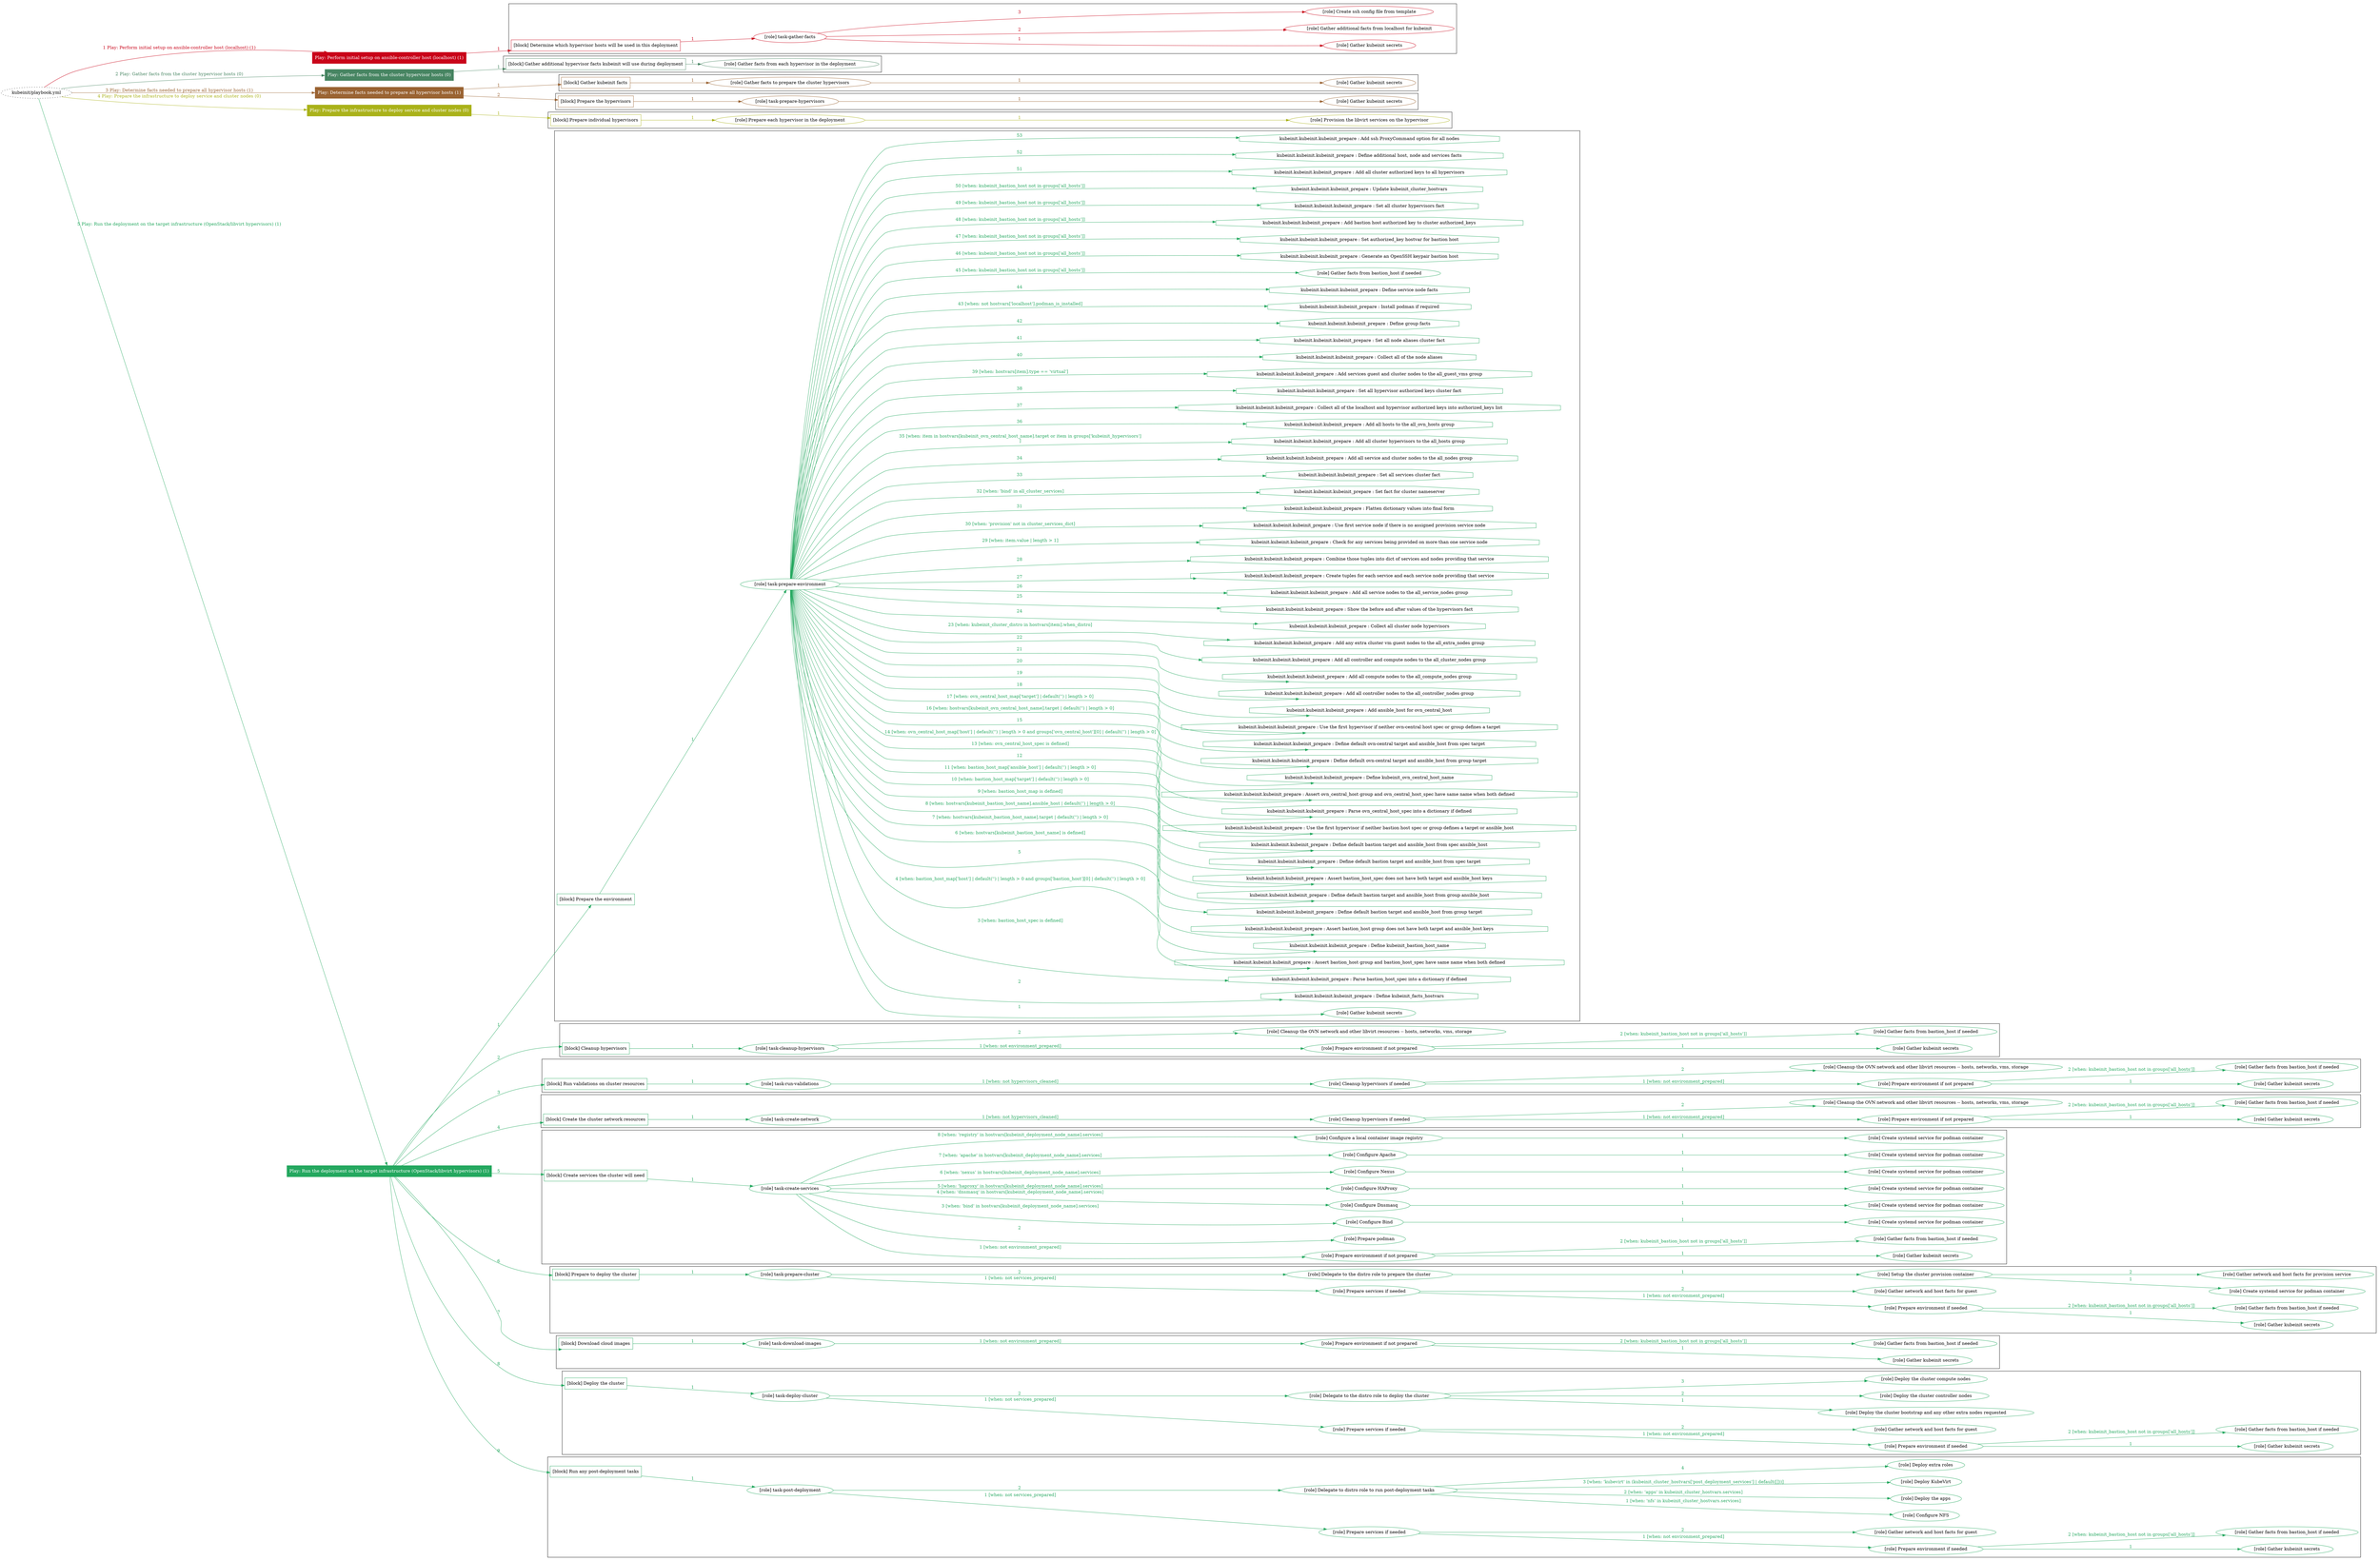 digraph {
	graph [concentrate=true ordering=in rankdir=LR ratio=fill]
	edge [esep=5 sep=10]
	"kubeinit/playbook.yml" [URL="/home/runner/work/kubeinit/kubeinit/kubeinit/playbook.yml" id=playbook_ac004036 style=dotted]
	"kubeinit/playbook.yml" -> play_46420058 [label="1 Play: Perform initial setup on ansible-controller host (localhost) (1)" color="#c90319" fontcolor="#c90319" id=edge_play_46420058 labeltooltip="1 Play: Perform initial setup on ansible-controller host (localhost) (1)" tooltip="1 Play: Perform initial setup on ansible-controller host (localhost) (1)"]
	subgraph "Play: Perform initial setup on ansible-controller host (localhost) (1)" {
		play_46420058 [label="Play: Perform initial setup on ansible-controller host (localhost) (1)" URL="/home/runner/work/kubeinit/kubeinit/kubeinit/playbook.yml" color="#c90319" fontcolor="#ffffff" id=play_46420058 shape=box style=filled tooltip=localhost]
		play_46420058 -> block_b8e363b8 [label=1 color="#c90319" fontcolor="#c90319" id=edge_block_b8e363b8 labeltooltip=1 tooltip=1]
		subgraph cluster_block_b8e363b8 {
			block_b8e363b8 [label="[block] Determine which hypervisor hosts will be used in this deployment" URL="/home/runner/work/kubeinit/kubeinit/kubeinit/playbook.yml" color="#c90319" id=block_b8e363b8 labeltooltip="Determine which hypervisor hosts will be used in this deployment" shape=box tooltip="Determine which hypervisor hosts will be used in this deployment"]
			block_b8e363b8 -> role_e8832ecf [label="1 " color="#c90319" fontcolor="#c90319" id=edge_role_e8832ecf labeltooltip="1 " tooltip="1 "]
			subgraph "task-gather-facts" {
				role_e8832ecf [label="[role] task-gather-facts" URL="/home/runner/work/kubeinit/kubeinit/kubeinit/playbook.yml" color="#c90319" id=role_e8832ecf tooltip="task-gather-facts"]
				role_e8832ecf -> role_34a82ba2 [label="1 " color="#c90319" fontcolor="#c90319" id=edge_role_34a82ba2 labeltooltip="1 " tooltip="1 "]
				subgraph "Gather kubeinit secrets" {
					role_34a82ba2 [label="[role] Gather kubeinit secrets" URL="/home/runner/.ansible/collections/ansible_collections/kubeinit/kubeinit/roles/kubeinit_prepare/tasks/build_hypervisors_group.yml" color="#c90319" id=role_34a82ba2 tooltip="Gather kubeinit secrets"]
				}
				role_e8832ecf -> role_15a53876 [label="2 " color="#c90319" fontcolor="#c90319" id=edge_role_15a53876 labeltooltip="2 " tooltip="2 "]
				subgraph "Gather additional facts from localhost for kubeinit" {
					role_15a53876 [label="[role] Gather additional facts from localhost for kubeinit" URL="/home/runner/.ansible/collections/ansible_collections/kubeinit/kubeinit/roles/kubeinit_prepare/tasks/build_hypervisors_group.yml" color="#c90319" id=role_15a53876 tooltip="Gather additional facts from localhost for kubeinit"]
				}
				role_e8832ecf -> role_4ced8583 [label="3 " color="#c90319" fontcolor="#c90319" id=edge_role_4ced8583 labeltooltip="3 " tooltip="3 "]
				subgraph "Create ssh config file from template" {
					role_4ced8583 [label="[role] Create ssh config file from template" URL="/home/runner/.ansible/collections/ansible_collections/kubeinit/kubeinit/roles/kubeinit_prepare/tasks/build_hypervisors_group.yml" color="#c90319" id=role_4ced8583 tooltip="Create ssh config file from template"]
				}
			}
		}
	}
	"kubeinit/playbook.yml" -> play_4bd55289 [label="2 Play: Gather facts from the cluster hypervisor hosts (0)" color="#478562" fontcolor="#478562" id=edge_play_4bd55289 labeltooltip="2 Play: Gather facts from the cluster hypervisor hosts (0)" tooltip="2 Play: Gather facts from the cluster hypervisor hosts (0)"]
	subgraph "Play: Gather facts from the cluster hypervisor hosts (0)" {
		play_4bd55289 [label="Play: Gather facts from the cluster hypervisor hosts (0)" URL="/home/runner/work/kubeinit/kubeinit/kubeinit/playbook.yml" color="#478562" fontcolor="#ffffff" id=play_4bd55289 shape=box style=filled tooltip="Play: Gather facts from the cluster hypervisor hosts (0)"]
		play_4bd55289 -> block_10137763 [label=1 color="#478562" fontcolor="#478562" id=edge_block_10137763 labeltooltip=1 tooltip=1]
		subgraph cluster_block_10137763 {
			block_10137763 [label="[block] Gather additional hypervisor facts kubeinit will use during deployment" URL="/home/runner/work/kubeinit/kubeinit/kubeinit/playbook.yml" color="#478562" id=block_10137763 labeltooltip="Gather additional hypervisor facts kubeinit will use during deployment" shape=box tooltip="Gather additional hypervisor facts kubeinit will use during deployment"]
			block_10137763 -> role_7b4aacba [label="1 " color="#478562" fontcolor="#478562" id=edge_role_7b4aacba labeltooltip="1 " tooltip="1 "]
			subgraph "Gather facts from each hypervisor in the deployment" {
				role_7b4aacba [label="[role] Gather facts from each hypervisor in the deployment" URL="/home/runner/work/kubeinit/kubeinit/kubeinit/playbook.yml" color="#478562" id=role_7b4aacba tooltip="Gather facts from each hypervisor in the deployment"]
			}
		}
	}
	"kubeinit/playbook.yml" -> play_e0e5ac6a [label="3 Play: Determine facts needed to prepare all hypervisor hosts (1)" color="#9a6332" fontcolor="#9a6332" id=edge_play_e0e5ac6a labeltooltip="3 Play: Determine facts needed to prepare all hypervisor hosts (1)" tooltip="3 Play: Determine facts needed to prepare all hypervisor hosts (1)"]
	subgraph "Play: Determine facts needed to prepare all hypervisor hosts (1)" {
		play_e0e5ac6a [label="Play: Determine facts needed to prepare all hypervisor hosts (1)" URL="/home/runner/work/kubeinit/kubeinit/kubeinit/playbook.yml" color="#9a6332" fontcolor="#ffffff" id=play_e0e5ac6a shape=box style=filled tooltip=localhost]
		play_e0e5ac6a -> block_c6c4f7ee [label=1 color="#9a6332" fontcolor="#9a6332" id=edge_block_c6c4f7ee labeltooltip=1 tooltip=1]
		subgraph cluster_block_c6c4f7ee {
			block_c6c4f7ee [label="[block] Gather kubeinit facts" URL="/home/runner/work/kubeinit/kubeinit/kubeinit/playbook.yml" color="#9a6332" id=block_c6c4f7ee labeltooltip="Gather kubeinit facts" shape=box tooltip="Gather kubeinit facts"]
			block_c6c4f7ee -> role_38fe371e [label="1 " color="#9a6332" fontcolor="#9a6332" id=edge_role_38fe371e labeltooltip="1 " tooltip="1 "]
			subgraph "Gather facts to prepare the cluster hypervisors" {
				role_38fe371e [label="[role] Gather facts to prepare the cluster hypervisors" URL="/home/runner/work/kubeinit/kubeinit/kubeinit/playbook.yml" color="#9a6332" id=role_38fe371e tooltip="Gather facts to prepare the cluster hypervisors"]
				role_38fe371e -> role_f03ad0d6 [label="1 " color="#9a6332" fontcolor="#9a6332" id=edge_role_f03ad0d6 labeltooltip="1 " tooltip="1 "]
				subgraph "Gather kubeinit secrets" {
					role_f03ad0d6 [label="[role] Gather kubeinit secrets" URL="/home/runner/.ansible/collections/ansible_collections/kubeinit/kubeinit/roles/kubeinit_prepare/tasks/gather_kubeinit_facts.yml" color="#9a6332" id=role_f03ad0d6 tooltip="Gather kubeinit secrets"]
				}
			}
		}
		play_e0e5ac6a -> block_602b310b [label=2 color="#9a6332" fontcolor="#9a6332" id=edge_block_602b310b labeltooltip=2 tooltip=2]
		subgraph cluster_block_602b310b {
			block_602b310b [label="[block] Prepare the hypervisors" URL="/home/runner/work/kubeinit/kubeinit/kubeinit/playbook.yml" color="#9a6332" id=block_602b310b labeltooltip="Prepare the hypervisors" shape=box tooltip="Prepare the hypervisors"]
			block_602b310b -> role_ab2141f7 [label="1 " color="#9a6332" fontcolor="#9a6332" id=edge_role_ab2141f7 labeltooltip="1 " tooltip="1 "]
			subgraph "task-prepare-hypervisors" {
				role_ab2141f7 [label="[role] task-prepare-hypervisors" URL="/home/runner/work/kubeinit/kubeinit/kubeinit/playbook.yml" color="#9a6332" id=role_ab2141f7 tooltip="task-prepare-hypervisors"]
				role_ab2141f7 -> role_8f2f7632 [label="1 " color="#9a6332" fontcolor="#9a6332" id=edge_role_8f2f7632 labeltooltip="1 " tooltip="1 "]
				subgraph "Gather kubeinit secrets" {
					role_8f2f7632 [label="[role] Gather kubeinit secrets" URL="/home/runner/.ansible/collections/ansible_collections/kubeinit/kubeinit/roles/kubeinit_prepare/tasks/gather_kubeinit_facts.yml" color="#9a6332" id=role_8f2f7632 tooltip="Gather kubeinit secrets"]
				}
			}
		}
	}
	"kubeinit/playbook.yml" -> play_d683f3fd [label="4 Play: Prepare the infrastructure to deploy service and cluster nodes (0)" color="#aab21a" fontcolor="#aab21a" id=edge_play_d683f3fd labeltooltip="4 Play: Prepare the infrastructure to deploy service and cluster nodes (0)" tooltip="4 Play: Prepare the infrastructure to deploy service and cluster nodes (0)"]
	subgraph "Play: Prepare the infrastructure to deploy service and cluster nodes (0)" {
		play_d683f3fd [label="Play: Prepare the infrastructure to deploy service and cluster nodes (0)" URL="/home/runner/work/kubeinit/kubeinit/kubeinit/playbook.yml" color="#aab21a" fontcolor="#ffffff" id=play_d683f3fd shape=box style=filled tooltip="Play: Prepare the infrastructure to deploy service and cluster nodes (0)"]
		play_d683f3fd -> block_e63a19fe [label=1 color="#aab21a" fontcolor="#aab21a" id=edge_block_e63a19fe labeltooltip=1 tooltip=1]
		subgraph cluster_block_e63a19fe {
			block_e63a19fe [label="[block] Prepare individual hypervisors" URL="/home/runner/work/kubeinit/kubeinit/kubeinit/playbook.yml" color="#aab21a" id=block_e63a19fe labeltooltip="Prepare individual hypervisors" shape=box tooltip="Prepare individual hypervisors"]
			block_e63a19fe -> role_cacfe3a0 [label="1 " color="#aab21a" fontcolor="#aab21a" id=edge_role_cacfe3a0 labeltooltip="1 " tooltip="1 "]
			subgraph "Prepare each hypervisor in the deployment" {
				role_cacfe3a0 [label="[role] Prepare each hypervisor in the deployment" URL="/home/runner/work/kubeinit/kubeinit/kubeinit/playbook.yml" color="#aab21a" id=role_cacfe3a0 tooltip="Prepare each hypervisor in the deployment"]
				role_cacfe3a0 -> role_50e2e6d9 [label="1 " color="#aab21a" fontcolor="#aab21a" id=edge_role_50e2e6d9 labeltooltip="1 " tooltip="1 "]
				subgraph "Provision the libvirt services on the hypervisor" {
					role_50e2e6d9 [label="[role] Provision the libvirt services on the hypervisor" URL="/home/runner/.ansible/collections/ansible_collections/kubeinit/kubeinit/roles/kubeinit_prepare/tasks/prepare_hypervisor.yml" color="#aab21a" id=role_50e2e6d9 tooltip="Provision the libvirt services on the hypervisor"]
				}
			}
		}
	}
	"kubeinit/playbook.yml" -> play_d2862f7c [label="5 Play: Run the deployment on the target infrastructure (OpenStack/libvirt hypervisors) (1)" color="#24a85f" fontcolor="#24a85f" id=edge_play_d2862f7c labeltooltip="5 Play: Run the deployment on the target infrastructure (OpenStack/libvirt hypervisors) (1)" tooltip="5 Play: Run the deployment on the target infrastructure (OpenStack/libvirt hypervisors) (1)"]
	subgraph "Play: Run the deployment on the target infrastructure (OpenStack/libvirt hypervisors) (1)" {
		play_d2862f7c [label="Play: Run the deployment on the target infrastructure (OpenStack/libvirt hypervisors) (1)" URL="/home/runner/work/kubeinit/kubeinit/kubeinit/playbook.yml" color="#24a85f" fontcolor="#ffffff" id=play_d2862f7c shape=box style=filled tooltip=localhost]
		play_d2862f7c -> block_b2c633a3 [label=1 color="#24a85f" fontcolor="#24a85f" id=edge_block_b2c633a3 labeltooltip=1 tooltip=1]
		subgraph cluster_block_b2c633a3 {
			block_b2c633a3 [label="[block] Prepare the environment" URL="/home/runner/work/kubeinit/kubeinit/kubeinit/playbook.yml" color="#24a85f" id=block_b2c633a3 labeltooltip="Prepare the environment" shape=box tooltip="Prepare the environment"]
			block_b2c633a3 -> role_8e351ac2 [label="1 " color="#24a85f" fontcolor="#24a85f" id=edge_role_8e351ac2 labeltooltip="1 " tooltip="1 "]
			subgraph "task-prepare-environment" {
				role_8e351ac2 [label="[role] task-prepare-environment" URL="/home/runner/work/kubeinit/kubeinit/kubeinit/playbook.yml" color="#24a85f" id=role_8e351ac2 tooltip="task-prepare-environment"]
				role_8e351ac2 -> role_ce62c173 [label="1 " color="#24a85f" fontcolor="#24a85f" id=edge_role_ce62c173 labeltooltip="1 " tooltip="1 "]
				subgraph "Gather kubeinit secrets" {
					role_ce62c173 [label="[role] Gather kubeinit secrets" URL="/home/runner/.ansible/collections/ansible_collections/kubeinit/kubeinit/roles/kubeinit_prepare/tasks/gather_kubeinit_facts.yml" color="#24a85f" id=role_ce62c173 tooltip="Gather kubeinit secrets"]
				}
				task_de1b218e [label="kubeinit.kubeinit.kubeinit_prepare : Define kubeinit_facts_hostvars" URL="/home/runner/.ansible/collections/ansible_collections/kubeinit/kubeinit/roles/kubeinit_prepare/tasks/main.yml" color="#24a85f" id=task_de1b218e shape=octagon tooltip="kubeinit.kubeinit.kubeinit_prepare : Define kubeinit_facts_hostvars"]
				role_8e351ac2 -> task_de1b218e [label="2 " color="#24a85f" fontcolor="#24a85f" id=edge_task_de1b218e labeltooltip="2 " tooltip="2 "]
				task_3bb6e346 [label="kubeinit.kubeinit.kubeinit_prepare : Parse bastion_host_spec into a dictionary if defined" URL="/home/runner/.ansible/collections/ansible_collections/kubeinit/kubeinit/roles/kubeinit_prepare/tasks/main.yml" color="#24a85f" id=task_3bb6e346 shape=octagon tooltip="kubeinit.kubeinit.kubeinit_prepare : Parse bastion_host_spec into a dictionary if defined"]
				role_8e351ac2 -> task_3bb6e346 [label="3 [when: bastion_host_spec is defined]" color="#24a85f" fontcolor="#24a85f" id=edge_task_3bb6e346 labeltooltip="3 [when: bastion_host_spec is defined]" tooltip="3 [when: bastion_host_spec is defined]"]
				task_e4210ce2 [label="kubeinit.kubeinit.kubeinit_prepare : Assert bastion_host group and bastion_host_spec have same name when both defined" URL="/home/runner/.ansible/collections/ansible_collections/kubeinit/kubeinit/roles/kubeinit_prepare/tasks/main.yml" color="#24a85f" id=task_e4210ce2 shape=octagon tooltip="kubeinit.kubeinit.kubeinit_prepare : Assert bastion_host group and bastion_host_spec have same name when both defined"]
				role_8e351ac2 -> task_e4210ce2 [label="4 [when: bastion_host_map['host'] | default('') | length > 0 and groups['bastion_host'][0] | default('') | length > 0]" color="#24a85f" fontcolor="#24a85f" id=edge_task_e4210ce2 labeltooltip="4 [when: bastion_host_map['host'] | default('') | length > 0 and groups['bastion_host'][0] | default('') | length > 0]" tooltip="4 [when: bastion_host_map['host'] | default('') | length > 0 and groups['bastion_host'][0] | default('') | length > 0]"]
				task_ba7420be [label="kubeinit.kubeinit.kubeinit_prepare : Define kubeinit_bastion_host_name" URL="/home/runner/.ansible/collections/ansible_collections/kubeinit/kubeinit/roles/kubeinit_prepare/tasks/main.yml" color="#24a85f" id=task_ba7420be shape=octagon tooltip="kubeinit.kubeinit.kubeinit_prepare : Define kubeinit_bastion_host_name"]
				role_8e351ac2 -> task_ba7420be [label="5 " color="#24a85f" fontcolor="#24a85f" id=edge_task_ba7420be labeltooltip="5 " tooltip="5 "]
				task_bc594f24 [label="kubeinit.kubeinit.kubeinit_prepare : Assert bastion_host group does not have both target and ansible_host keys" URL="/home/runner/.ansible/collections/ansible_collections/kubeinit/kubeinit/roles/kubeinit_prepare/tasks/main.yml" color="#24a85f" id=task_bc594f24 shape=octagon tooltip="kubeinit.kubeinit.kubeinit_prepare : Assert bastion_host group does not have both target and ansible_host keys"]
				role_8e351ac2 -> task_bc594f24 [label="6 [when: hostvars[kubeinit_bastion_host_name] is defined]" color="#24a85f" fontcolor="#24a85f" id=edge_task_bc594f24 labeltooltip="6 [when: hostvars[kubeinit_bastion_host_name] is defined]" tooltip="6 [when: hostvars[kubeinit_bastion_host_name] is defined]"]
				task_3cf91c72 [label="kubeinit.kubeinit.kubeinit_prepare : Define default bastion target and ansible_host from group target" URL="/home/runner/.ansible/collections/ansible_collections/kubeinit/kubeinit/roles/kubeinit_prepare/tasks/main.yml" color="#24a85f" id=task_3cf91c72 shape=octagon tooltip="kubeinit.kubeinit.kubeinit_prepare : Define default bastion target and ansible_host from group target"]
				role_8e351ac2 -> task_3cf91c72 [label="7 [when: hostvars[kubeinit_bastion_host_name].target | default('') | length > 0]" color="#24a85f" fontcolor="#24a85f" id=edge_task_3cf91c72 labeltooltip="7 [when: hostvars[kubeinit_bastion_host_name].target | default('') | length > 0]" tooltip="7 [when: hostvars[kubeinit_bastion_host_name].target | default('') | length > 0]"]
				task_4b11e049 [label="kubeinit.kubeinit.kubeinit_prepare : Define default bastion target and ansible_host from group ansible_host" URL="/home/runner/.ansible/collections/ansible_collections/kubeinit/kubeinit/roles/kubeinit_prepare/tasks/main.yml" color="#24a85f" id=task_4b11e049 shape=octagon tooltip="kubeinit.kubeinit.kubeinit_prepare : Define default bastion target and ansible_host from group ansible_host"]
				role_8e351ac2 -> task_4b11e049 [label="8 [when: hostvars[kubeinit_bastion_host_name].ansible_host | default('') | length > 0]" color="#24a85f" fontcolor="#24a85f" id=edge_task_4b11e049 labeltooltip="8 [when: hostvars[kubeinit_bastion_host_name].ansible_host | default('') | length > 0]" tooltip="8 [when: hostvars[kubeinit_bastion_host_name].ansible_host | default('') | length > 0]"]
				task_077ac14a [label="kubeinit.kubeinit.kubeinit_prepare : Assert bastion_host_spec does not have both target and ansible_host keys" URL="/home/runner/.ansible/collections/ansible_collections/kubeinit/kubeinit/roles/kubeinit_prepare/tasks/main.yml" color="#24a85f" id=task_077ac14a shape=octagon tooltip="kubeinit.kubeinit.kubeinit_prepare : Assert bastion_host_spec does not have both target and ansible_host keys"]
				role_8e351ac2 -> task_077ac14a [label="9 [when: bastion_host_map is defined]" color="#24a85f" fontcolor="#24a85f" id=edge_task_077ac14a labeltooltip="9 [when: bastion_host_map is defined]" tooltip="9 [when: bastion_host_map is defined]"]
				task_c31852f9 [label="kubeinit.kubeinit.kubeinit_prepare : Define default bastion target and ansible_host from spec target" URL="/home/runner/.ansible/collections/ansible_collections/kubeinit/kubeinit/roles/kubeinit_prepare/tasks/main.yml" color="#24a85f" id=task_c31852f9 shape=octagon tooltip="kubeinit.kubeinit.kubeinit_prepare : Define default bastion target and ansible_host from spec target"]
				role_8e351ac2 -> task_c31852f9 [label="10 [when: bastion_host_map['target'] | default('') | length > 0]" color="#24a85f" fontcolor="#24a85f" id=edge_task_c31852f9 labeltooltip="10 [when: bastion_host_map['target'] | default('') | length > 0]" tooltip="10 [when: bastion_host_map['target'] | default('') | length > 0]"]
				task_e043b3ee [label="kubeinit.kubeinit.kubeinit_prepare : Define default bastion target and ansible_host from spec ansible_host" URL="/home/runner/.ansible/collections/ansible_collections/kubeinit/kubeinit/roles/kubeinit_prepare/tasks/main.yml" color="#24a85f" id=task_e043b3ee shape=octagon tooltip="kubeinit.kubeinit.kubeinit_prepare : Define default bastion target and ansible_host from spec ansible_host"]
				role_8e351ac2 -> task_e043b3ee [label="11 [when: bastion_host_map['ansible_host'] | default('') | length > 0]" color="#24a85f" fontcolor="#24a85f" id=edge_task_e043b3ee labeltooltip="11 [when: bastion_host_map['ansible_host'] | default('') | length > 0]" tooltip="11 [when: bastion_host_map['ansible_host'] | default('') | length > 0]"]
				task_10848708 [label="kubeinit.kubeinit.kubeinit_prepare : Use the first hypervisor if neither bastion host spec or group defines a target or ansible_host" URL="/home/runner/.ansible/collections/ansible_collections/kubeinit/kubeinit/roles/kubeinit_prepare/tasks/main.yml" color="#24a85f" id=task_10848708 shape=octagon tooltip="kubeinit.kubeinit.kubeinit_prepare : Use the first hypervisor if neither bastion host spec or group defines a target or ansible_host"]
				role_8e351ac2 -> task_10848708 [label="12 " color="#24a85f" fontcolor="#24a85f" id=edge_task_10848708 labeltooltip="12 " tooltip="12 "]
				task_aaf58c4f [label="kubeinit.kubeinit.kubeinit_prepare : Parse ovn_central_host_spec into a dictionary if defined" URL="/home/runner/.ansible/collections/ansible_collections/kubeinit/kubeinit/roles/kubeinit_prepare/tasks/main.yml" color="#24a85f" id=task_aaf58c4f shape=octagon tooltip="kubeinit.kubeinit.kubeinit_prepare : Parse ovn_central_host_spec into a dictionary if defined"]
				role_8e351ac2 -> task_aaf58c4f [label="13 [when: ovn_central_host_spec is defined]" color="#24a85f" fontcolor="#24a85f" id=edge_task_aaf58c4f labeltooltip="13 [when: ovn_central_host_spec is defined]" tooltip="13 [when: ovn_central_host_spec is defined]"]
				task_b753d302 [label="kubeinit.kubeinit.kubeinit_prepare : Assert ovn_central_host group and ovn_central_host_spec have same name when both defined" URL="/home/runner/.ansible/collections/ansible_collections/kubeinit/kubeinit/roles/kubeinit_prepare/tasks/main.yml" color="#24a85f" id=task_b753d302 shape=octagon tooltip="kubeinit.kubeinit.kubeinit_prepare : Assert ovn_central_host group and ovn_central_host_spec have same name when both defined"]
				role_8e351ac2 -> task_b753d302 [label="14 [when: ovn_central_host_map['host'] | default('') | length > 0 and groups['ovn_central_host'][0] | default('') | length > 0]" color="#24a85f" fontcolor="#24a85f" id=edge_task_b753d302 labeltooltip="14 [when: ovn_central_host_map['host'] | default('') | length > 0 and groups['ovn_central_host'][0] | default('') | length > 0]" tooltip="14 [when: ovn_central_host_map['host'] | default('') | length > 0 and groups['ovn_central_host'][0] | default('') | length > 0]"]
				task_41a3f871 [label="kubeinit.kubeinit.kubeinit_prepare : Define kubeinit_ovn_central_host_name" URL="/home/runner/.ansible/collections/ansible_collections/kubeinit/kubeinit/roles/kubeinit_prepare/tasks/main.yml" color="#24a85f" id=task_41a3f871 shape=octagon tooltip="kubeinit.kubeinit.kubeinit_prepare : Define kubeinit_ovn_central_host_name"]
				role_8e351ac2 -> task_41a3f871 [label="15 " color="#24a85f" fontcolor="#24a85f" id=edge_task_41a3f871 labeltooltip="15 " tooltip="15 "]
				task_3c9b0181 [label="kubeinit.kubeinit.kubeinit_prepare : Define default ovn-central target and ansible_host from group target" URL="/home/runner/.ansible/collections/ansible_collections/kubeinit/kubeinit/roles/kubeinit_prepare/tasks/main.yml" color="#24a85f" id=task_3c9b0181 shape=octagon tooltip="kubeinit.kubeinit.kubeinit_prepare : Define default ovn-central target and ansible_host from group target"]
				role_8e351ac2 -> task_3c9b0181 [label="16 [when: hostvars[kubeinit_ovn_central_host_name].target | default('') | length > 0]" color="#24a85f" fontcolor="#24a85f" id=edge_task_3c9b0181 labeltooltip="16 [when: hostvars[kubeinit_ovn_central_host_name].target | default('') | length > 0]" tooltip="16 [when: hostvars[kubeinit_ovn_central_host_name].target | default('') | length > 0]"]
				task_88cb064c [label="kubeinit.kubeinit.kubeinit_prepare : Define default ovn-central target and ansible_host from spec target" URL="/home/runner/.ansible/collections/ansible_collections/kubeinit/kubeinit/roles/kubeinit_prepare/tasks/main.yml" color="#24a85f" id=task_88cb064c shape=octagon tooltip="kubeinit.kubeinit.kubeinit_prepare : Define default ovn-central target and ansible_host from spec target"]
				role_8e351ac2 -> task_88cb064c [label="17 [when: ovn_central_host_map['target'] | default('') | length > 0]" color="#24a85f" fontcolor="#24a85f" id=edge_task_88cb064c labeltooltip="17 [when: ovn_central_host_map['target'] | default('') | length > 0]" tooltip="17 [when: ovn_central_host_map['target'] | default('') | length > 0]"]
				task_da3d7821 [label="kubeinit.kubeinit.kubeinit_prepare : Use the first hypervisor if neither ovn-central host spec or group defines a target" URL="/home/runner/.ansible/collections/ansible_collections/kubeinit/kubeinit/roles/kubeinit_prepare/tasks/main.yml" color="#24a85f" id=task_da3d7821 shape=octagon tooltip="kubeinit.kubeinit.kubeinit_prepare : Use the first hypervisor if neither ovn-central host spec or group defines a target"]
				role_8e351ac2 -> task_da3d7821 [label="18 " color="#24a85f" fontcolor="#24a85f" id=edge_task_da3d7821 labeltooltip="18 " tooltip="18 "]
				task_3c84e34a [label="kubeinit.kubeinit.kubeinit_prepare : Add ansible_host for ovn_central_host" URL="/home/runner/.ansible/collections/ansible_collections/kubeinit/kubeinit/roles/kubeinit_prepare/tasks/main.yml" color="#24a85f" id=task_3c84e34a shape=octagon tooltip="kubeinit.kubeinit.kubeinit_prepare : Add ansible_host for ovn_central_host"]
				role_8e351ac2 -> task_3c84e34a [label="19 " color="#24a85f" fontcolor="#24a85f" id=edge_task_3c84e34a labeltooltip="19 " tooltip="19 "]
				task_1453a8b5 [label="kubeinit.kubeinit.kubeinit_prepare : Add all controller nodes to the all_controller_nodes group" URL="/home/runner/.ansible/collections/ansible_collections/kubeinit/kubeinit/roles/kubeinit_prepare/tasks/prepare_groups.yml" color="#24a85f" id=task_1453a8b5 shape=octagon tooltip="kubeinit.kubeinit.kubeinit_prepare : Add all controller nodes to the all_controller_nodes group"]
				role_8e351ac2 -> task_1453a8b5 [label="20 " color="#24a85f" fontcolor="#24a85f" id=edge_task_1453a8b5 labeltooltip="20 " tooltip="20 "]
				task_0facd7f4 [label="kubeinit.kubeinit.kubeinit_prepare : Add all compute nodes to the all_compute_nodes group" URL="/home/runner/.ansible/collections/ansible_collections/kubeinit/kubeinit/roles/kubeinit_prepare/tasks/prepare_groups.yml" color="#24a85f" id=task_0facd7f4 shape=octagon tooltip="kubeinit.kubeinit.kubeinit_prepare : Add all compute nodes to the all_compute_nodes group"]
				role_8e351ac2 -> task_0facd7f4 [label="21 " color="#24a85f" fontcolor="#24a85f" id=edge_task_0facd7f4 labeltooltip="21 " tooltip="21 "]
				task_d5cb9879 [label="kubeinit.kubeinit.kubeinit_prepare : Add all controller and compute nodes to the all_cluster_nodes group" URL="/home/runner/.ansible/collections/ansible_collections/kubeinit/kubeinit/roles/kubeinit_prepare/tasks/prepare_groups.yml" color="#24a85f" id=task_d5cb9879 shape=octagon tooltip="kubeinit.kubeinit.kubeinit_prepare : Add all controller and compute nodes to the all_cluster_nodes group"]
				role_8e351ac2 -> task_d5cb9879 [label="22 " color="#24a85f" fontcolor="#24a85f" id=edge_task_d5cb9879 labeltooltip="22 " tooltip="22 "]
				task_c2fff911 [label="kubeinit.kubeinit.kubeinit_prepare : Add any extra cluster vm guest nodes to the all_extra_nodes group" URL="/home/runner/.ansible/collections/ansible_collections/kubeinit/kubeinit/roles/kubeinit_prepare/tasks/prepare_groups.yml" color="#24a85f" id=task_c2fff911 shape=octagon tooltip="kubeinit.kubeinit.kubeinit_prepare : Add any extra cluster vm guest nodes to the all_extra_nodes group"]
				role_8e351ac2 -> task_c2fff911 [label="23 [when: kubeinit_cluster_distro in hostvars[item].when_distro]" color="#24a85f" fontcolor="#24a85f" id=edge_task_c2fff911 labeltooltip="23 [when: kubeinit_cluster_distro in hostvars[item].when_distro]" tooltip="23 [when: kubeinit_cluster_distro in hostvars[item].when_distro]"]
				task_57a84828 [label="kubeinit.kubeinit.kubeinit_prepare : Collect all cluster node hypervisors" URL="/home/runner/.ansible/collections/ansible_collections/kubeinit/kubeinit/roles/kubeinit_prepare/tasks/prepare_groups.yml" color="#24a85f" id=task_57a84828 shape=octagon tooltip="kubeinit.kubeinit.kubeinit_prepare : Collect all cluster node hypervisors"]
				role_8e351ac2 -> task_57a84828 [label="24 " color="#24a85f" fontcolor="#24a85f" id=edge_task_57a84828 labeltooltip="24 " tooltip="24 "]
				task_6c2bb5fa [label="kubeinit.kubeinit.kubeinit_prepare : Show the before and after values of the hypervisors fact" URL="/home/runner/.ansible/collections/ansible_collections/kubeinit/kubeinit/roles/kubeinit_prepare/tasks/prepare_groups.yml" color="#24a85f" id=task_6c2bb5fa shape=octagon tooltip="kubeinit.kubeinit.kubeinit_prepare : Show the before and after values of the hypervisors fact"]
				role_8e351ac2 -> task_6c2bb5fa [label="25 " color="#24a85f" fontcolor="#24a85f" id=edge_task_6c2bb5fa labeltooltip="25 " tooltip="25 "]
				task_d5c91ce9 [label="kubeinit.kubeinit.kubeinit_prepare : Add all service nodes to the all_service_nodes group" URL="/home/runner/.ansible/collections/ansible_collections/kubeinit/kubeinit/roles/kubeinit_prepare/tasks/prepare_groups.yml" color="#24a85f" id=task_d5c91ce9 shape=octagon tooltip="kubeinit.kubeinit.kubeinit_prepare : Add all service nodes to the all_service_nodes group"]
				role_8e351ac2 -> task_d5c91ce9 [label="26 " color="#24a85f" fontcolor="#24a85f" id=edge_task_d5c91ce9 labeltooltip="26 " tooltip="26 "]
				task_78e46ae5 [label="kubeinit.kubeinit.kubeinit_prepare : Create tuples for each service and each service node providing that service" URL="/home/runner/.ansible/collections/ansible_collections/kubeinit/kubeinit/roles/kubeinit_prepare/tasks/prepare_groups.yml" color="#24a85f" id=task_78e46ae5 shape=octagon tooltip="kubeinit.kubeinit.kubeinit_prepare : Create tuples for each service and each service node providing that service"]
				role_8e351ac2 -> task_78e46ae5 [label="27 " color="#24a85f" fontcolor="#24a85f" id=edge_task_78e46ae5 labeltooltip="27 " tooltip="27 "]
				task_8b626c10 [label="kubeinit.kubeinit.kubeinit_prepare : Combine those tuples into dict of services and nodes providing that service" URL="/home/runner/.ansible/collections/ansible_collections/kubeinit/kubeinit/roles/kubeinit_prepare/tasks/prepare_groups.yml" color="#24a85f" id=task_8b626c10 shape=octagon tooltip="kubeinit.kubeinit.kubeinit_prepare : Combine those tuples into dict of services and nodes providing that service"]
				role_8e351ac2 -> task_8b626c10 [label="28 " color="#24a85f" fontcolor="#24a85f" id=edge_task_8b626c10 labeltooltip="28 " tooltip="28 "]
				task_db65812b [label="kubeinit.kubeinit.kubeinit_prepare : Check for any services being provided on more than one service node" URL="/home/runner/.ansible/collections/ansible_collections/kubeinit/kubeinit/roles/kubeinit_prepare/tasks/prepare_groups.yml" color="#24a85f" id=task_db65812b shape=octagon tooltip="kubeinit.kubeinit.kubeinit_prepare : Check for any services being provided on more than one service node"]
				role_8e351ac2 -> task_db65812b [label="29 [when: item.value | length > 1]" color="#24a85f" fontcolor="#24a85f" id=edge_task_db65812b labeltooltip="29 [when: item.value | length > 1]" tooltip="29 [when: item.value | length > 1]"]
				task_e802956c [label="kubeinit.kubeinit.kubeinit_prepare : Use first service node if there is no assigned provision service node" URL="/home/runner/.ansible/collections/ansible_collections/kubeinit/kubeinit/roles/kubeinit_prepare/tasks/prepare_groups.yml" color="#24a85f" id=task_e802956c shape=octagon tooltip="kubeinit.kubeinit.kubeinit_prepare : Use first service node if there is no assigned provision service node"]
				role_8e351ac2 -> task_e802956c [label="30 [when: 'provision' not in cluster_services_dict]" color="#24a85f" fontcolor="#24a85f" id=edge_task_e802956c labeltooltip="30 [when: 'provision' not in cluster_services_dict]" tooltip="30 [when: 'provision' not in cluster_services_dict]"]
				task_811ad188 [label="kubeinit.kubeinit.kubeinit_prepare : Flatten dictionary values into final form" URL="/home/runner/.ansible/collections/ansible_collections/kubeinit/kubeinit/roles/kubeinit_prepare/tasks/prepare_groups.yml" color="#24a85f" id=task_811ad188 shape=octagon tooltip="kubeinit.kubeinit.kubeinit_prepare : Flatten dictionary values into final form"]
				role_8e351ac2 -> task_811ad188 [label="31 " color="#24a85f" fontcolor="#24a85f" id=edge_task_811ad188 labeltooltip="31 " tooltip="31 "]
				task_648b22df [label="kubeinit.kubeinit.kubeinit_prepare : Set fact for cluster nameserver" URL="/home/runner/.ansible/collections/ansible_collections/kubeinit/kubeinit/roles/kubeinit_prepare/tasks/prepare_groups.yml" color="#24a85f" id=task_648b22df shape=octagon tooltip="kubeinit.kubeinit.kubeinit_prepare : Set fact for cluster nameserver"]
				role_8e351ac2 -> task_648b22df [label="32 [when: 'bind' in all_cluster_services]" color="#24a85f" fontcolor="#24a85f" id=edge_task_648b22df labeltooltip="32 [when: 'bind' in all_cluster_services]" tooltip="32 [when: 'bind' in all_cluster_services]"]
				task_93684618 [label="kubeinit.kubeinit.kubeinit_prepare : Set all services cluster fact" URL="/home/runner/.ansible/collections/ansible_collections/kubeinit/kubeinit/roles/kubeinit_prepare/tasks/prepare_groups.yml" color="#24a85f" id=task_93684618 shape=octagon tooltip="kubeinit.kubeinit.kubeinit_prepare : Set all services cluster fact"]
				role_8e351ac2 -> task_93684618 [label="33 " color="#24a85f" fontcolor="#24a85f" id=edge_task_93684618 labeltooltip="33 " tooltip="33 "]
				task_efc1d47b [label="kubeinit.kubeinit.kubeinit_prepare : Add all service and cluster nodes to the all_nodes group" URL="/home/runner/.ansible/collections/ansible_collections/kubeinit/kubeinit/roles/kubeinit_prepare/tasks/prepare_groups.yml" color="#24a85f" id=task_efc1d47b shape=octagon tooltip="kubeinit.kubeinit.kubeinit_prepare : Add all service and cluster nodes to the all_nodes group"]
				role_8e351ac2 -> task_efc1d47b [label="34 " color="#24a85f" fontcolor="#24a85f" id=edge_task_efc1d47b labeltooltip="34 " tooltip="34 "]
				task_263fe875 [label="kubeinit.kubeinit.kubeinit_prepare : Add all cluster hypervisors to the all_hosts group" URL="/home/runner/.ansible/collections/ansible_collections/kubeinit/kubeinit/roles/kubeinit_prepare/tasks/prepare_groups.yml" color="#24a85f" id=task_263fe875 shape=octagon tooltip="kubeinit.kubeinit.kubeinit_prepare : Add all cluster hypervisors to the all_hosts group"]
				role_8e351ac2 -> task_263fe875 [label="35 [when: item in hostvars[kubeinit_ovn_central_host_name].target or item in groups['kubeinit_hypervisors']
]" color="#24a85f" fontcolor="#24a85f" id=edge_task_263fe875 labeltooltip="35 [when: item in hostvars[kubeinit_ovn_central_host_name].target or item in groups['kubeinit_hypervisors']
]" tooltip="35 [when: item in hostvars[kubeinit_ovn_central_host_name].target or item in groups['kubeinit_hypervisors']
]"]
				task_835c3533 [label="kubeinit.kubeinit.kubeinit_prepare : Add all hosts to the all_ovn_hosts group" URL="/home/runner/.ansible/collections/ansible_collections/kubeinit/kubeinit/roles/kubeinit_prepare/tasks/prepare_groups.yml" color="#24a85f" id=task_835c3533 shape=octagon tooltip="kubeinit.kubeinit.kubeinit_prepare : Add all hosts to the all_ovn_hosts group"]
				role_8e351ac2 -> task_835c3533 [label="36 " color="#24a85f" fontcolor="#24a85f" id=edge_task_835c3533 labeltooltip="36 " tooltip="36 "]
				task_c48dfdec [label="kubeinit.kubeinit.kubeinit_prepare : Collect all of the localhost and hypervisor authorized keys into authorized_keys list" URL="/home/runner/.ansible/collections/ansible_collections/kubeinit/kubeinit/roles/kubeinit_prepare/tasks/prepare_groups.yml" color="#24a85f" id=task_c48dfdec shape=octagon tooltip="kubeinit.kubeinit.kubeinit_prepare : Collect all of the localhost and hypervisor authorized keys into authorized_keys list"]
				role_8e351ac2 -> task_c48dfdec [label="37 " color="#24a85f" fontcolor="#24a85f" id=edge_task_c48dfdec labeltooltip="37 " tooltip="37 "]
				task_9e023f0a [label="kubeinit.kubeinit.kubeinit_prepare : Set all hypervisor authorized keys cluster fact" URL="/home/runner/.ansible/collections/ansible_collections/kubeinit/kubeinit/roles/kubeinit_prepare/tasks/prepare_groups.yml" color="#24a85f" id=task_9e023f0a shape=octagon tooltip="kubeinit.kubeinit.kubeinit_prepare : Set all hypervisor authorized keys cluster fact"]
				role_8e351ac2 -> task_9e023f0a [label="38 " color="#24a85f" fontcolor="#24a85f" id=edge_task_9e023f0a labeltooltip="38 " tooltip="38 "]
				task_9878a3c7 [label="kubeinit.kubeinit.kubeinit_prepare : Add services guest and cluster nodes to the all_guest_vms group" URL="/home/runner/.ansible/collections/ansible_collections/kubeinit/kubeinit/roles/kubeinit_prepare/tasks/prepare_groups.yml" color="#24a85f" id=task_9878a3c7 shape=octagon tooltip="kubeinit.kubeinit.kubeinit_prepare : Add services guest and cluster nodes to the all_guest_vms group"]
				role_8e351ac2 -> task_9878a3c7 [label="39 [when: hostvars[item].type == 'virtual']" color="#24a85f" fontcolor="#24a85f" id=edge_task_9878a3c7 labeltooltip="39 [when: hostvars[item].type == 'virtual']" tooltip="39 [when: hostvars[item].type == 'virtual']"]
				task_5fc76069 [label="kubeinit.kubeinit.kubeinit_prepare : Collect all of the node aliases" URL="/home/runner/.ansible/collections/ansible_collections/kubeinit/kubeinit/roles/kubeinit_prepare/tasks/prepare_groups.yml" color="#24a85f" id=task_5fc76069 shape=octagon tooltip="kubeinit.kubeinit.kubeinit_prepare : Collect all of the node aliases"]
				role_8e351ac2 -> task_5fc76069 [label="40 " color="#24a85f" fontcolor="#24a85f" id=edge_task_5fc76069 labeltooltip="40 " tooltip="40 "]
				task_8a8a0487 [label="kubeinit.kubeinit.kubeinit_prepare : Set all node aliases cluster fact" URL="/home/runner/.ansible/collections/ansible_collections/kubeinit/kubeinit/roles/kubeinit_prepare/tasks/prepare_groups.yml" color="#24a85f" id=task_8a8a0487 shape=octagon tooltip="kubeinit.kubeinit.kubeinit_prepare : Set all node aliases cluster fact"]
				role_8e351ac2 -> task_8a8a0487 [label="41 " color="#24a85f" fontcolor="#24a85f" id=edge_task_8a8a0487 labeltooltip="41 " tooltip="41 "]
				task_05a535d5 [label="kubeinit.kubeinit.kubeinit_prepare : Define group facts" URL="/home/runner/.ansible/collections/ansible_collections/kubeinit/kubeinit/roles/kubeinit_prepare/tasks/main.yml" color="#24a85f" id=task_05a535d5 shape=octagon tooltip="kubeinit.kubeinit.kubeinit_prepare : Define group facts"]
				role_8e351ac2 -> task_05a535d5 [label="42 " color="#24a85f" fontcolor="#24a85f" id=edge_task_05a535d5 labeltooltip="42 " tooltip="42 "]
				task_9aad2ca9 [label="kubeinit.kubeinit.kubeinit_prepare : Install podman if required" URL="/home/runner/.ansible/collections/ansible_collections/kubeinit/kubeinit/roles/kubeinit_prepare/tasks/main.yml" color="#24a85f" id=task_9aad2ca9 shape=octagon tooltip="kubeinit.kubeinit.kubeinit_prepare : Install podman if required"]
				role_8e351ac2 -> task_9aad2ca9 [label="43 [when: not hostvars['localhost'].podman_is_installed]" color="#24a85f" fontcolor="#24a85f" id=edge_task_9aad2ca9 labeltooltip="43 [when: not hostvars['localhost'].podman_is_installed]" tooltip="43 [when: not hostvars['localhost'].podman_is_installed]"]
				task_84cd5330 [label="kubeinit.kubeinit.kubeinit_prepare : Define service node facts" URL="/home/runner/.ansible/collections/ansible_collections/kubeinit/kubeinit/roles/kubeinit_prepare/tasks/main.yml" color="#24a85f" id=task_84cd5330 shape=octagon tooltip="kubeinit.kubeinit.kubeinit_prepare : Define service node facts"]
				role_8e351ac2 -> task_84cd5330 [label="44 " color="#24a85f" fontcolor="#24a85f" id=edge_task_84cd5330 labeltooltip="44 " tooltip="44 "]
				role_8e351ac2 -> role_c59c6013 [label="45 [when: kubeinit_bastion_host not in groups['all_hosts']]" color="#24a85f" fontcolor="#24a85f" id=edge_role_c59c6013 labeltooltip="45 [when: kubeinit_bastion_host not in groups['all_hosts']]" tooltip="45 [when: kubeinit_bastion_host not in groups['all_hosts']]"]
				subgraph "Gather facts from bastion_host if needed" {
					role_c59c6013 [label="[role] Gather facts from bastion_host if needed" URL="/home/runner/.ansible/collections/ansible_collections/kubeinit/kubeinit/roles/kubeinit_prepare/tasks/main.yml" color="#24a85f" id=role_c59c6013 tooltip="Gather facts from bastion_host if needed"]
				}
				task_714e4eff [label="kubeinit.kubeinit.kubeinit_prepare : Generate an OpenSSH keypair bastion host" URL="/home/runner/.ansible/collections/ansible_collections/kubeinit/kubeinit/roles/kubeinit_prepare/tasks/main.yml" color="#24a85f" id=task_714e4eff shape=octagon tooltip="kubeinit.kubeinit.kubeinit_prepare : Generate an OpenSSH keypair bastion host"]
				role_8e351ac2 -> task_714e4eff [label="46 [when: kubeinit_bastion_host not in groups['all_hosts']]" color="#24a85f" fontcolor="#24a85f" id=edge_task_714e4eff labeltooltip="46 [when: kubeinit_bastion_host not in groups['all_hosts']]" tooltip="46 [when: kubeinit_bastion_host not in groups['all_hosts']]"]
				task_b94736cd [label="kubeinit.kubeinit.kubeinit_prepare : Set authorized_key hostvar for bastion host" URL="/home/runner/.ansible/collections/ansible_collections/kubeinit/kubeinit/roles/kubeinit_prepare/tasks/main.yml" color="#24a85f" id=task_b94736cd shape=octagon tooltip="kubeinit.kubeinit.kubeinit_prepare : Set authorized_key hostvar for bastion host"]
				role_8e351ac2 -> task_b94736cd [label="47 [when: kubeinit_bastion_host not in groups['all_hosts']]" color="#24a85f" fontcolor="#24a85f" id=edge_task_b94736cd labeltooltip="47 [when: kubeinit_bastion_host not in groups['all_hosts']]" tooltip="47 [when: kubeinit_bastion_host not in groups['all_hosts']]"]
				task_6f91cccd [label="kubeinit.kubeinit.kubeinit_prepare : Add bastion host authorized key to cluster authorized_keys" URL="/home/runner/.ansible/collections/ansible_collections/kubeinit/kubeinit/roles/kubeinit_prepare/tasks/main.yml" color="#24a85f" id=task_6f91cccd shape=octagon tooltip="kubeinit.kubeinit.kubeinit_prepare : Add bastion host authorized key to cluster authorized_keys"]
				role_8e351ac2 -> task_6f91cccd [label="48 [when: kubeinit_bastion_host not in groups['all_hosts']]" color="#24a85f" fontcolor="#24a85f" id=edge_task_6f91cccd labeltooltip="48 [when: kubeinit_bastion_host not in groups['all_hosts']]" tooltip="48 [when: kubeinit_bastion_host not in groups['all_hosts']]"]
				task_b1d346c5 [label="kubeinit.kubeinit.kubeinit_prepare : Set all cluster hypervisors fact" URL="/home/runner/.ansible/collections/ansible_collections/kubeinit/kubeinit/roles/kubeinit_prepare/tasks/main.yml" color="#24a85f" id=task_b1d346c5 shape=octagon tooltip="kubeinit.kubeinit.kubeinit_prepare : Set all cluster hypervisors fact"]
				role_8e351ac2 -> task_b1d346c5 [label="49 [when: kubeinit_bastion_host not in groups['all_hosts']]" color="#24a85f" fontcolor="#24a85f" id=edge_task_b1d346c5 labeltooltip="49 [when: kubeinit_bastion_host not in groups['all_hosts']]" tooltip="49 [when: kubeinit_bastion_host not in groups['all_hosts']]"]
				task_6a4c40ef [label="kubeinit.kubeinit.kubeinit_prepare : Update kubeinit_cluster_hostvars" URL="/home/runner/.ansible/collections/ansible_collections/kubeinit/kubeinit/roles/kubeinit_prepare/tasks/main.yml" color="#24a85f" id=task_6a4c40ef shape=octagon tooltip="kubeinit.kubeinit.kubeinit_prepare : Update kubeinit_cluster_hostvars"]
				role_8e351ac2 -> task_6a4c40ef [label="50 [when: kubeinit_bastion_host not in groups['all_hosts']]" color="#24a85f" fontcolor="#24a85f" id=edge_task_6a4c40ef labeltooltip="50 [when: kubeinit_bastion_host not in groups['all_hosts']]" tooltip="50 [when: kubeinit_bastion_host not in groups['all_hosts']]"]
				task_8c2c23bf [label="kubeinit.kubeinit.kubeinit_prepare : Add all cluster authorized keys to all hypervisors" URL="/home/runner/.ansible/collections/ansible_collections/kubeinit/kubeinit/roles/kubeinit_prepare/tasks/main.yml" color="#24a85f" id=task_8c2c23bf shape=octagon tooltip="kubeinit.kubeinit.kubeinit_prepare : Add all cluster authorized keys to all hypervisors"]
				role_8e351ac2 -> task_8c2c23bf [label="51 " color="#24a85f" fontcolor="#24a85f" id=edge_task_8c2c23bf labeltooltip="51 " tooltip="51 "]
				task_67e73681 [label="kubeinit.kubeinit.kubeinit_prepare : Define additional host, node and services facts" URL="/home/runner/.ansible/collections/ansible_collections/kubeinit/kubeinit/roles/kubeinit_prepare/tasks/main.yml" color="#24a85f" id=task_67e73681 shape=octagon tooltip="kubeinit.kubeinit.kubeinit_prepare : Define additional host, node and services facts"]
				role_8e351ac2 -> task_67e73681 [label="52 " color="#24a85f" fontcolor="#24a85f" id=edge_task_67e73681 labeltooltip="52 " tooltip="52 "]
				task_cfe389c0 [label="kubeinit.kubeinit.kubeinit_prepare : Add ssh ProxyCommand option for all nodes" URL="/home/runner/.ansible/collections/ansible_collections/kubeinit/kubeinit/roles/kubeinit_prepare/tasks/main.yml" color="#24a85f" id=task_cfe389c0 shape=octagon tooltip="kubeinit.kubeinit.kubeinit_prepare : Add ssh ProxyCommand option for all nodes"]
				role_8e351ac2 -> task_cfe389c0 [label="53 " color="#24a85f" fontcolor="#24a85f" id=edge_task_cfe389c0 labeltooltip="53 " tooltip="53 "]
			}
		}
		play_d2862f7c -> block_6dd446d5 [label=2 color="#24a85f" fontcolor="#24a85f" id=edge_block_6dd446d5 labeltooltip=2 tooltip=2]
		subgraph cluster_block_6dd446d5 {
			block_6dd446d5 [label="[block] Cleanup hypervisors" URL="/home/runner/work/kubeinit/kubeinit/kubeinit/playbook.yml" color="#24a85f" id=block_6dd446d5 labeltooltip="Cleanup hypervisors" shape=box tooltip="Cleanup hypervisors"]
			block_6dd446d5 -> role_a0740d3d [label="1 " color="#24a85f" fontcolor="#24a85f" id=edge_role_a0740d3d labeltooltip="1 " tooltip="1 "]
			subgraph "task-cleanup-hypervisors" {
				role_a0740d3d [label="[role] task-cleanup-hypervisors" URL="/home/runner/work/kubeinit/kubeinit/kubeinit/playbook.yml" color="#24a85f" id=role_a0740d3d tooltip="task-cleanup-hypervisors"]
				role_a0740d3d -> role_8b26a892 [label="1 [when: not environment_prepared]" color="#24a85f" fontcolor="#24a85f" id=edge_role_8b26a892 labeltooltip="1 [when: not environment_prepared]" tooltip="1 [when: not environment_prepared]"]
				subgraph "Prepare environment if not prepared" {
					role_8b26a892 [label="[role] Prepare environment if not prepared" URL="/home/runner/.ansible/collections/ansible_collections/kubeinit/kubeinit/roles/kubeinit_libvirt/tasks/cleanup_hypervisors.yml" color="#24a85f" id=role_8b26a892 tooltip="Prepare environment if not prepared"]
					role_8b26a892 -> role_0099bfcc [label="1 " color="#24a85f" fontcolor="#24a85f" id=edge_role_0099bfcc labeltooltip="1 " tooltip="1 "]
					subgraph "Gather kubeinit secrets" {
						role_0099bfcc [label="[role] Gather kubeinit secrets" URL="/home/runner/.ansible/collections/ansible_collections/kubeinit/kubeinit/roles/kubeinit_prepare/tasks/gather_kubeinit_facts.yml" color="#24a85f" id=role_0099bfcc tooltip="Gather kubeinit secrets"]
					}
					role_8b26a892 -> role_2bee59a0 [label="2 [when: kubeinit_bastion_host not in groups['all_hosts']]" color="#24a85f" fontcolor="#24a85f" id=edge_role_2bee59a0 labeltooltip="2 [when: kubeinit_bastion_host not in groups['all_hosts']]" tooltip="2 [when: kubeinit_bastion_host not in groups['all_hosts']]"]
					subgraph "Gather facts from bastion_host if needed" {
						role_2bee59a0 [label="[role] Gather facts from bastion_host if needed" URL="/home/runner/.ansible/collections/ansible_collections/kubeinit/kubeinit/roles/kubeinit_prepare/tasks/main.yml" color="#24a85f" id=role_2bee59a0 tooltip="Gather facts from bastion_host if needed"]
					}
				}
				role_a0740d3d -> role_b2f6521c [label="2 " color="#24a85f" fontcolor="#24a85f" id=edge_role_b2f6521c labeltooltip="2 " tooltip="2 "]
				subgraph "Cleanup the OVN network and other libvirt resources -- hosts, networks, vms, storage" {
					role_b2f6521c [label="[role] Cleanup the OVN network and other libvirt resources -- hosts, networks, vms, storage" URL="/home/runner/.ansible/collections/ansible_collections/kubeinit/kubeinit/roles/kubeinit_libvirt/tasks/cleanup_hypervisors.yml" color="#24a85f" id=role_b2f6521c tooltip="Cleanup the OVN network and other libvirt resources -- hosts, networks, vms, storage"]
				}
			}
		}
		play_d2862f7c -> block_6b87c166 [label=3 color="#24a85f" fontcolor="#24a85f" id=edge_block_6b87c166 labeltooltip=3 tooltip=3]
		subgraph cluster_block_6b87c166 {
			block_6b87c166 [label="[block] Run validations on cluster resources" URL="/home/runner/work/kubeinit/kubeinit/kubeinit/playbook.yml" color="#24a85f" id=block_6b87c166 labeltooltip="Run validations on cluster resources" shape=box tooltip="Run validations on cluster resources"]
			block_6b87c166 -> role_884b5692 [label="1 " color="#24a85f" fontcolor="#24a85f" id=edge_role_884b5692 labeltooltip="1 " tooltip="1 "]
			subgraph "task-run-validations" {
				role_884b5692 [label="[role] task-run-validations" URL="/home/runner/work/kubeinit/kubeinit/kubeinit/playbook.yml" color="#24a85f" id=role_884b5692 tooltip="task-run-validations"]
				role_884b5692 -> role_39f01c05 [label="1 [when: not hypervisors_cleaned]" color="#24a85f" fontcolor="#24a85f" id=edge_role_39f01c05 labeltooltip="1 [when: not hypervisors_cleaned]" tooltip="1 [when: not hypervisors_cleaned]"]
				subgraph "Cleanup hypervisors if needed" {
					role_39f01c05 [label="[role] Cleanup hypervisors if needed" URL="/home/runner/.ansible/collections/ansible_collections/kubeinit/kubeinit/roles/kubeinit_validations/tasks/main.yml" color="#24a85f" id=role_39f01c05 tooltip="Cleanup hypervisors if needed"]
					role_39f01c05 -> role_580275aa [label="1 [when: not environment_prepared]" color="#24a85f" fontcolor="#24a85f" id=edge_role_580275aa labeltooltip="1 [when: not environment_prepared]" tooltip="1 [when: not environment_prepared]"]
					subgraph "Prepare environment if not prepared" {
						role_580275aa [label="[role] Prepare environment if not prepared" URL="/home/runner/.ansible/collections/ansible_collections/kubeinit/kubeinit/roles/kubeinit_libvirt/tasks/cleanup_hypervisors.yml" color="#24a85f" id=role_580275aa tooltip="Prepare environment if not prepared"]
						role_580275aa -> role_a2eee1e3 [label="1 " color="#24a85f" fontcolor="#24a85f" id=edge_role_a2eee1e3 labeltooltip="1 " tooltip="1 "]
						subgraph "Gather kubeinit secrets" {
							role_a2eee1e3 [label="[role] Gather kubeinit secrets" URL="/home/runner/.ansible/collections/ansible_collections/kubeinit/kubeinit/roles/kubeinit_prepare/tasks/gather_kubeinit_facts.yml" color="#24a85f" id=role_a2eee1e3 tooltip="Gather kubeinit secrets"]
						}
						role_580275aa -> role_467c56c5 [label="2 [when: kubeinit_bastion_host not in groups['all_hosts']]" color="#24a85f" fontcolor="#24a85f" id=edge_role_467c56c5 labeltooltip="2 [when: kubeinit_bastion_host not in groups['all_hosts']]" tooltip="2 [when: kubeinit_bastion_host not in groups['all_hosts']]"]
						subgraph "Gather facts from bastion_host if needed" {
							role_467c56c5 [label="[role] Gather facts from bastion_host if needed" URL="/home/runner/.ansible/collections/ansible_collections/kubeinit/kubeinit/roles/kubeinit_prepare/tasks/main.yml" color="#24a85f" id=role_467c56c5 tooltip="Gather facts from bastion_host if needed"]
						}
					}
					role_39f01c05 -> role_6eb37016 [label="2 " color="#24a85f" fontcolor="#24a85f" id=edge_role_6eb37016 labeltooltip="2 " tooltip="2 "]
					subgraph "Cleanup the OVN network and other libvirt resources -- hosts, networks, vms, storage" {
						role_6eb37016 [label="[role] Cleanup the OVN network and other libvirt resources -- hosts, networks, vms, storage" URL="/home/runner/.ansible/collections/ansible_collections/kubeinit/kubeinit/roles/kubeinit_libvirt/tasks/cleanup_hypervisors.yml" color="#24a85f" id=role_6eb37016 tooltip="Cleanup the OVN network and other libvirt resources -- hosts, networks, vms, storage"]
					}
				}
			}
		}
		play_d2862f7c -> block_1ee06e6c [label=4 color="#24a85f" fontcolor="#24a85f" id=edge_block_1ee06e6c labeltooltip=4 tooltip=4]
		subgraph cluster_block_1ee06e6c {
			block_1ee06e6c [label="[block] Create the cluster network resources" URL="/home/runner/work/kubeinit/kubeinit/kubeinit/playbook.yml" color="#24a85f" id=block_1ee06e6c labeltooltip="Create the cluster network resources" shape=box tooltip="Create the cluster network resources"]
			block_1ee06e6c -> role_21c5d48a [label="1 " color="#24a85f" fontcolor="#24a85f" id=edge_role_21c5d48a labeltooltip="1 " tooltip="1 "]
			subgraph "task-create-network" {
				role_21c5d48a [label="[role] task-create-network" URL="/home/runner/work/kubeinit/kubeinit/kubeinit/playbook.yml" color="#24a85f" id=role_21c5d48a tooltip="task-create-network"]
				role_21c5d48a -> role_aa5ca2f8 [label="1 [when: not hypervisors_cleaned]" color="#24a85f" fontcolor="#24a85f" id=edge_role_aa5ca2f8 labeltooltip="1 [when: not hypervisors_cleaned]" tooltip="1 [when: not hypervisors_cleaned]"]
				subgraph "Cleanup hypervisors if needed" {
					role_aa5ca2f8 [label="[role] Cleanup hypervisors if needed" URL="/home/runner/.ansible/collections/ansible_collections/kubeinit/kubeinit/roles/kubeinit_libvirt/tasks/create_network.yml" color="#24a85f" id=role_aa5ca2f8 tooltip="Cleanup hypervisors if needed"]
					role_aa5ca2f8 -> role_1f576fd1 [label="1 [when: not environment_prepared]" color="#24a85f" fontcolor="#24a85f" id=edge_role_1f576fd1 labeltooltip="1 [when: not environment_prepared]" tooltip="1 [when: not environment_prepared]"]
					subgraph "Prepare environment if not prepared" {
						role_1f576fd1 [label="[role] Prepare environment if not prepared" URL="/home/runner/.ansible/collections/ansible_collections/kubeinit/kubeinit/roles/kubeinit_libvirt/tasks/cleanup_hypervisors.yml" color="#24a85f" id=role_1f576fd1 tooltip="Prepare environment if not prepared"]
						role_1f576fd1 -> role_110ce25c [label="1 " color="#24a85f" fontcolor="#24a85f" id=edge_role_110ce25c labeltooltip="1 " tooltip="1 "]
						subgraph "Gather kubeinit secrets" {
							role_110ce25c [label="[role] Gather kubeinit secrets" URL="/home/runner/.ansible/collections/ansible_collections/kubeinit/kubeinit/roles/kubeinit_prepare/tasks/gather_kubeinit_facts.yml" color="#24a85f" id=role_110ce25c tooltip="Gather kubeinit secrets"]
						}
						role_1f576fd1 -> role_d6945125 [label="2 [when: kubeinit_bastion_host not in groups['all_hosts']]" color="#24a85f" fontcolor="#24a85f" id=edge_role_d6945125 labeltooltip="2 [when: kubeinit_bastion_host not in groups['all_hosts']]" tooltip="2 [when: kubeinit_bastion_host not in groups['all_hosts']]"]
						subgraph "Gather facts from bastion_host if needed" {
							role_d6945125 [label="[role] Gather facts from bastion_host if needed" URL="/home/runner/.ansible/collections/ansible_collections/kubeinit/kubeinit/roles/kubeinit_prepare/tasks/main.yml" color="#24a85f" id=role_d6945125 tooltip="Gather facts from bastion_host if needed"]
						}
					}
					role_aa5ca2f8 -> role_f1e69a0b [label="2 " color="#24a85f" fontcolor="#24a85f" id=edge_role_f1e69a0b labeltooltip="2 " tooltip="2 "]
					subgraph "Cleanup the OVN network and other libvirt resources -- hosts, networks, vms, storage" {
						role_f1e69a0b [label="[role] Cleanup the OVN network and other libvirt resources -- hosts, networks, vms, storage" URL="/home/runner/.ansible/collections/ansible_collections/kubeinit/kubeinit/roles/kubeinit_libvirt/tasks/cleanup_hypervisors.yml" color="#24a85f" id=role_f1e69a0b tooltip="Cleanup the OVN network and other libvirt resources -- hosts, networks, vms, storage"]
					}
				}
			}
		}
		play_d2862f7c -> block_8845a8c2 [label=5 color="#24a85f" fontcolor="#24a85f" id=edge_block_8845a8c2 labeltooltip=5 tooltip=5]
		subgraph cluster_block_8845a8c2 {
			block_8845a8c2 [label="[block] Create services the cluster will need" URL="/home/runner/work/kubeinit/kubeinit/kubeinit/playbook.yml" color="#24a85f" id=block_8845a8c2 labeltooltip="Create services the cluster will need" shape=box tooltip="Create services the cluster will need"]
			block_8845a8c2 -> role_daf7abec [label="1 " color="#24a85f" fontcolor="#24a85f" id=edge_role_daf7abec labeltooltip="1 " tooltip="1 "]
			subgraph "task-create-services" {
				role_daf7abec [label="[role] task-create-services" URL="/home/runner/work/kubeinit/kubeinit/kubeinit/playbook.yml" color="#24a85f" id=role_daf7abec tooltip="task-create-services"]
				role_daf7abec -> role_a164d0dc [label="1 [when: not environment_prepared]" color="#24a85f" fontcolor="#24a85f" id=edge_role_a164d0dc labeltooltip="1 [when: not environment_prepared]" tooltip="1 [when: not environment_prepared]"]
				subgraph "Prepare environment if not prepared" {
					role_a164d0dc [label="[role] Prepare environment if not prepared" URL="/home/runner/.ansible/collections/ansible_collections/kubeinit/kubeinit/roles/kubeinit_services/tasks/main.yml" color="#24a85f" id=role_a164d0dc tooltip="Prepare environment if not prepared"]
					role_a164d0dc -> role_d0fd1926 [label="1 " color="#24a85f" fontcolor="#24a85f" id=edge_role_d0fd1926 labeltooltip="1 " tooltip="1 "]
					subgraph "Gather kubeinit secrets" {
						role_d0fd1926 [label="[role] Gather kubeinit secrets" URL="/home/runner/.ansible/collections/ansible_collections/kubeinit/kubeinit/roles/kubeinit_prepare/tasks/gather_kubeinit_facts.yml" color="#24a85f" id=role_d0fd1926 tooltip="Gather kubeinit secrets"]
					}
					role_a164d0dc -> role_fda1f23f [label="2 [when: kubeinit_bastion_host not in groups['all_hosts']]" color="#24a85f" fontcolor="#24a85f" id=edge_role_fda1f23f labeltooltip="2 [when: kubeinit_bastion_host not in groups['all_hosts']]" tooltip="2 [when: kubeinit_bastion_host not in groups['all_hosts']]"]
					subgraph "Gather facts from bastion_host if needed" {
						role_fda1f23f [label="[role] Gather facts from bastion_host if needed" URL="/home/runner/.ansible/collections/ansible_collections/kubeinit/kubeinit/roles/kubeinit_prepare/tasks/main.yml" color="#24a85f" id=role_fda1f23f tooltip="Gather facts from bastion_host if needed"]
					}
				}
				role_daf7abec -> role_74529eaf [label="2 " color="#24a85f" fontcolor="#24a85f" id=edge_role_74529eaf labeltooltip="2 " tooltip="2 "]
				subgraph "Prepare podman" {
					role_74529eaf [label="[role] Prepare podman" URL="/home/runner/.ansible/collections/ansible_collections/kubeinit/kubeinit/roles/kubeinit_services/tasks/00_create_service_pod.yml" color="#24a85f" id=role_74529eaf tooltip="Prepare podman"]
				}
				role_daf7abec -> role_22af136d [label="3 [when: 'bind' in hostvars[kubeinit_deployment_node_name].services]" color="#24a85f" fontcolor="#24a85f" id=edge_role_22af136d labeltooltip="3 [when: 'bind' in hostvars[kubeinit_deployment_node_name].services]" tooltip="3 [when: 'bind' in hostvars[kubeinit_deployment_node_name].services]"]
				subgraph "Configure Bind" {
					role_22af136d [label="[role] Configure Bind" URL="/home/runner/.ansible/collections/ansible_collections/kubeinit/kubeinit/roles/kubeinit_services/tasks/start_services_containers.yml" color="#24a85f" id=role_22af136d tooltip="Configure Bind"]
					role_22af136d -> role_ac64ef6c [label="1 " color="#24a85f" fontcolor="#24a85f" id=edge_role_ac64ef6c labeltooltip="1 " tooltip="1 "]
					subgraph "Create systemd service for podman container" {
						role_ac64ef6c [label="[role] Create systemd service for podman container" URL="/home/runner/.ansible/collections/ansible_collections/kubeinit/kubeinit/roles/kubeinit_bind/tasks/main.yml" color="#24a85f" id=role_ac64ef6c tooltip="Create systemd service for podman container"]
					}
				}
				role_daf7abec -> role_ce23d894 [label="4 [when: 'dnsmasq' in hostvars[kubeinit_deployment_node_name].services]" color="#24a85f" fontcolor="#24a85f" id=edge_role_ce23d894 labeltooltip="4 [when: 'dnsmasq' in hostvars[kubeinit_deployment_node_name].services]" tooltip="4 [when: 'dnsmasq' in hostvars[kubeinit_deployment_node_name].services]"]
				subgraph "Configure Dnsmasq" {
					role_ce23d894 [label="[role] Configure Dnsmasq" URL="/home/runner/.ansible/collections/ansible_collections/kubeinit/kubeinit/roles/kubeinit_services/tasks/start_services_containers.yml" color="#24a85f" id=role_ce23d894 tooltip="Configure Dnsmasq"]
					role_ce23d894 -> role_c170d296 [label="1 " color="#24a85f" fontcolor="#24a85f" id=edge_role_c170d296 labeltooltip="1 " tooltip="1 "]
					subgraph "Create systemd service for podman container" {
						role_c170d296 [label="[role] Create systemd service for podman container" URL="/home/runner/.ansible/collections/ansible_collections/kubeinit/kubeinit/roles/kubeinit_dnsmasq/tasks/main.yml" color="#24a85f" id=role_c170d296 tooltip="Create systemd service for podman container"]
					}
				}
				role_daf7abec -> role_6bb8b68e [label="5 [when: 'haproxy' in hostvars[kubeinit_deployment_node_name].services]" color="#24a85f" fontcolor="#24a85f" id=edge_role_6bb8b68e labeltooltip="5 [when: 'haproxy' in hostvars[kubeinit_deployment_node_name].services]" tooltip="5 [when: 'haproxy' in hostvars[kubeinit_deployment_node_name].services]"]
				subgraph "Configure HAProxy" {
					role_6bb8b68e [label="[role] Configure HAProxy" URL="/home/runner/.ansible/collections/ansible_collections/kubeinit/kubeinit/roles/kubeinit_services/tasks/start_services_containers.yml" color="#24a85f" id=role_6bb8b68e tooltip="Configure HAProxy"]
					role_6bb8b68e -> role_a8b31ae4 [label="1 " color="#24a85f" fontcolor="#24a85f" id=edge_role_a8b31ae4 labeltooltip="1 " tooltip="1 "]
					subgraph "Create systemd service for podman container" {
						role_a8b31ae4 [label="[role] Create systemd service for podman container" URL="/home/runner/.ansible/collections/ansible_collections/kubeinit/kubeinit/roles/kubeinit_haproxy/tasks/main.yml" color="#24a85f" id=role_a8b31ae4 tooltip="Create systemd service for podman container"]
					}
				}
				role_daf7abec -> role_73133e93 [label="6 [when: 'nexus' in hostvars[kubeinit_deployment_node_name].services]" color="#24a85f" fontcolor="#24a85f" id=edge_role_73133e93 labeltooltip="6 [when: 'nexus' in hostvars[kubeinit_deployment_node_name].services]" tooltip="6 [when: 'nexus' in hostvars[kubeinit_deployment_node_name].services]"]
				subgraph "Configure Nexus" {
					role_73133e93 [label="[role] Configure Nexus" URL="/home/runner/.ansible/collections/ansible_collections/kubeinit/kubeinit/roles/kubeinit_services/tasks/start_services_containers.yml" color="#24a85f" id=role_73133e93 tooltip="Configure Nexus"]
					role_73133e93 -> role_c4f5e8bd [label="1 " color="#24a85f" fontcolor="#24a85f" id=edge_role_c4f5e8bd labeltooltip="1 " tooltip="1 "]
					subgraph "Create systemd service for podman container" {
						role_c4f5e8bd [label="[role] Create systemd service for podman container" URL="/home/runner/.ansible/collections/ansible_collections/kubeinit/kubeinit/roles/kubeinit_nexus/tasks/main.yml" color="#24a85f" id=role_c4f5e8bd tooltip="Create systemd service for podman container"]
					}
				}
				role_daf7abec -> role_cb8151a0 [label="7 [when: 'apache' in hostvars[kubeinit_deployment_node_name].services]" color="#24a85f" fontcolor="#24a85f" id=edge_role_cb8151a0 labeltooltip="7 [when: 'apache' in hostvars[kubeinit_deployment_node_name].services]" tooltip="7 [when: 'apache' in hostvars[kubeinit_deployment_node_name].services]"]
				subgraph "Configure Apache" {
					role_cb8151a0 [label="[role] Configure Apache" URL="/home/runner/.ansible/collections/ansible_collections/kubeinit/kubeinit/roles/kubeinit_services/tasks/start_services_containers.yml" color="#24a85f" id=role_cb8151a0 tooltip="Configure Apache"]
					role_cb8151a0 -> role_af8f9c51 [label="1 " color="#24a85f" fontcolor="#24a85f" id=edge_role_af8f9c51 labeltooltip="1 " tooltip="1 "]
					subgraph "Create systemd service for podman container" {
						role_af8f9c51 [label="[role] Create systemd service for podman container" URL="/home/runner/.ansible/collections/ansible_collections/kubeinit/kubeinit/roles/kubeinit_apache/tasks/main.yml" color="#24a85f" id=role_af8f9c51 tooltip="Create systemd service for podman container"]
					}
				}
				role_daf7abec -> role_139337db [label="8 [when: 'registry' in hostvars[kubeinit_deployment_node_name].services]" color="#24a85f" fontcolor="#24a85f" id=edge_role_139337db labeltooltip="8 [when: 'registry' in hostvars[kubeinit_deployment_node_name].services]" tooltip="8 [when: 'registry' in hostvars[kubeinit_deployment_node_name].services]"]
				subgraph "Configure a local container image registry" {
					role_139337db [label="[role] Configure a local container image registry" URL="/home/runner/.ansible/collections/ansible_collections/kubeinit/kubeinit/roles/kubeinit_services/tasks/start_services_containers.yml" color="#24a85f" id=role_139337db tooltip="Configure a local container image registry"]
					role_139337db -> role_c0cd3b89 [label="1 " color="#24a85f" fontcolor="#24a85f" id=edge_role_c0cd3b89 labeltooltip="1 " tooltip="1 "]
					subgraph "Create systemd service for podman container" {
						role_c0cd3b89 [label="[role] Create systemd service for podman container" URL="/home/runner/.ansible/collections/ansible_collections/kubeinit/kubeinit/roles/kubeinit_registry/tasks/main.yml" color="#24a85f" id=role_c0cd3b89 tooltip="Create systemd service for podman container"]
					}
				}
			}
		}
		play_d2862f7c -> block_c7b92875 [label=6 color="#24a85f" fontcolor="#24a85f" id=edge_block_c7b92875 labeltooltip=6 tooltip=6]
		subgraph cluster_block_c7b92875 {
			block_c7b92875 [label="[block] Prepare to deploy the cluster" URL="/home/runner/work/kubeinit/kubeinit/kubeinit/playbook.yml" color="#24a85f" id=block_c7b92875 labeltooltip="Prepare to deploy the cluster" shape=box tooltip="Prepare to deploy the cluster"]
			block_c7b92875 -> role_06883368 [label="1 " color="#24a85f" fontcolor="#24a85f" id=edge_role_06883368 labeltooltip="1 " tooltip="1 "]
			subgraph "task-prepare-cluster" {
				role_06883368 [label="[role] task-prepare-cluster" URL="/home/runner/work/kubeinit/kubeinit/kubeinit/playbook.yml" color="#24a85f" id=role_06883368 tooltip="task-prepare-cluster"]
				role_06883368 -> role_c4bd2a88 [label="1 [when: not services_prepared]" color="#24a85f" fontcolor="#24a85f" id=edge_role_c4bd2a88 labeltooltip="1 [when: not services_prepared]" tooltip="1 [when: not services_prepared]"]
				subgraph "Prepare services if needed" {
					role_c4bd2a88 [label="[role] Prepare services if needed" URL="/home/runner/.ansible/collections/ansible_collections/kubeinit/kubeinit/roles/kubeinit_prepare/tasks/prepare_cluster.yml" color="#24a85f" id=role_c4bd2a88 tooltip="Prepare services if needed"]
					role_c4bd2a88 -> role_bb18f652 [label="1 [when: not environment_prepared]" color="#24a85f" fontcolor="#24a85f" id=edge_role_bb18f652 labeltooltip="1 [when: not environment_prepared]" tooltip="1 [when: not environment_prepared]"]
					subgraph "Prepare environment if needed" {
						role_bb18f652 [label="[role] Prepare environment if needed" URL="/home/runner/.ansible/collections/ansible_collections/kubeinit/kubeinit/roles/kubeinit_services/tasks/prepare_services.yml" color="#24a85f" id=role_bb18f652 tooltip="Prepare environment if needed"]
						role_bb18f652 -> role_f4d86c2f [label="1 " color="#24a85f" fontcolor="#24a85f" id=edge_role_f4d86c2f labeltooltip="1 " tooltip="1 "]
						subgraph "Gather kubeinit secrets" {
							role_f4d86c2f [label="[role] Gather kubeinit secrets" URL="/home/runner/.ansible/collections/ansible_collections/kubeinit/kubeinit/roles/kubeinit_prepare/tasks/gather_kubeinit_facts.yml" color="#24a85f" id=role_f4d86c2f tooltip="Gather kubeinit secrets"]
						}
						role_bb18f652 -> role_75d6ea6e [label="2 [when: kubeinit_bastion_host not in groups['all_hosts']]" color="#24a85f" fontcolor="#24a85f" id=edge_role_75d6ea6e labeltooltip="2 [when: kubeinit_bastion_host not in groups['all_hosts']]" tooltip="2 [when: kubeinit_bastion_host not in groups['all_hosts']]"]
						subgraph "Gather facts from bastion_host if needed" {
							role_75d6ea6e [label="[role] Gather facts from bastion_host if needed" URL="/home/runner/.ansible/collections/ansible_collections/kubeinit/kubeinit/roles/kubeinit_prepare/tasks/main.yml" color="#24a85f" id=role_75d6ea6e tooltip="Gather facts from bastion_host if needed"]
						}
					}
					role_c4bd2a88 -> role_e5e8666f [label="2 " color="#24a85f" fontcolor="#24a85f" id=edge_role_e5e8666f labeltooltip="2 " tooltip="2 "]
					subgraph "Gather network and host facts for guest" {
						role_e5e8666f [label="[role] Gather network and host facts for guest" URL="/home/runner/.ansible/collections/ansible_collections/kubeinit/kubeinit/roles/kubeinit_services/tasks/prepare_services.yml" color="#24a85f" id=role_e5e8666f tooltip="Gather network and host facts for guest"]
					}
				}
				role_06883368 -> role_0c032163 [label="2 " color="#24a85f" fontcolor="#24a85f" id=edge_role_0c032163 labeltooltip="2 " tooltip="2 "]
				subgraph "Delegate to the distro role to prepare the cluster" {
					role_0c032163 [label="[role] Delegate to the distro role to prepare the cluster" URL="/home/runner/.ansible/collections/ansible_collections/kubeinit/kubeinit/roles/kubeinit_prepare/tasks/prepare_cluster.yml" color="#24a85f" id=role_0c032163 tooltip="Delegate to the distro role to prepare the cluster"]
					role_0c032163 -> role_75f32db1 [label="1 " color="#24a85f" fontcolor="#24a85f" id=edge_role_75f32db1 labeltooltip="1 " tooltip="1 "]
					subgraph "Setup the cluster provision container" {
						role_75f32db1 [label="[role] Setup the cluster provision container" URL="/home/runner/.ansible/collections/ansible_collections/kubeinit/kubeinit/roles/kubeinit_openshift/tasks/prepare_cluster.yml" color="#24a85f" id=role_75f32db1 tooltip="Setup the cluster provision container"]
						role_75f32db1 -> role_93f2b595 [label="1 " color="#24a85f" fontcolor="#24a85f" id=edge_role_93f2b595 labeltooltip="1 " tooltip="1 "]
						subgraph "Create systemd service for podman container" {
							role_93f2b595 [label="[role] Create systemd service for podman container" URL="/home/runner/.ansible/collections/ansible_collections/kubeinit/kubeinit/roles/kubeinit_services/tasks/create_provision_container.yml" color="#24a85f" id=role_93f2b595 tooltip="Create systemd service for podman container"]
						}
						role_75f32db1 -> role_4d707adf [label="2 " color="#24a85f" fontcolor="#24a85f" id=edge_role_4d707adf labeltooltip="2 " tooltip="2 "]
						subgraph "Gather network and host facts for provision service" {
							role_4d707adf [label="[role] Gather network and host facts for provision service" URL="/home/runner/.ansible/collections/ansible_collections/kubeinit/kubeinit/roles/kubeinit_services/tasks/create_provision_container.yml" color="#24a85f" id=role_4d707adf tooltip="Gather network and host facts for provision service"]
						}
					}
				}
			}
		}
		play_d2862f7c -> block_7639553d [label=7 color="#24a85f" fontcolor="#24a85f" id=edge_block_7639553d labeltooltip=7 tooltip=7]
		subgraph cluster_block_7639553d {
			block_7639553d [label="[block] Download cloud images" URL="/home/runner/work/kubeinit/kubeinit/kubeinit/playbook.yml" color="#24a85f" id=block_7639553d labeltooltip="Download cloud images" shape=box tooltip="Download cloud images"]
			block_7639553d -> role_ff721e5b [label="1 " color="#24a85f" fontcolor="#24a85f" id=edge_role_ff721e5b labeltooltip="1 " tooltip="1 "]
			subgraph "task-download-images" {
				role_ff721e5b [label="[role] task-download-images" URL="/home/runner/work/kubeinit/kubeinit/kubeinit/playbook.yml" color="#24a85f" id=role_ff721e5b tooltip="task-download-images"]
				role_ff721e5b -> role_4b5559f0 [label="1 [when: not environment_prepared]" color="#24a85f" fontcolor="#24a85f" id=edge_role_4b5559f0 labeltooltip="1 [when: not environment_prepared]" tooltip="1 [when: not environment_prepared]"]
				subgraph "Prepare environment if not prepared" {
					role_4b5559f0 [label="[role] Prepare environment if not prepared" URL="/home/runner/.ansible/collections/ansible_collections/kubeinit/kubeinit/roles/kubeinit_libvirt/tasks/download_cloud_images.yml" color="#24a85f" id=role_4b5559f0 tooltip="Prepare environment if not prepared"]
					role_4b5559f0 -> role_670dcbe0 [label="1 " color="#24a85f" fontcolor="#24a85f" id=edge_role_670dcbe0 labeltooltip="1 " tooltip="1 "]
					subgraph "Gather kubeinit secrets" {
						role_670dcbe0 [label="[role] Gather kubeinit secrets" URL="/home/runner/.ansible/collections/ansible_collections/kubeinit/kubeinit/roles/kubeinit_prepare/tasks/gather_kubeinit_facts.yml" color="#24a85f" id=role_670dcbe0 tooltip="Gather kubeinit secrets"]
					}
					role_4b5559f0 -> role_dcc8eb0e [label="2 [when: kubeinit_bastion_host not in groups['all_hosts']]" color="#24a85f" fontcolor="#24a85f" id=edge_role_dcc8eb0e labeltooltip="2 [when: kubeinit_bastion_host not in groups['all_hosts']]" tooltip="2 [when: kubeinit_bastion_host not in groups['all_hosts']]"]
					subgraph "Gather facts from bastion_host if needed" {
						role_dcc8eb0e [label="[role] Gather facts from bastion_host if needed" URL="/home/runner/.ansible/collections/ansible_collections/kubeinit/kubeinit/roles/kubeinit_prepare/tasks/main.yml" color="#24a85f" id=role_dcc8eb0e tooltip="Gather facts from bastion_host if needed"]
					}
				}
			}
		}
		play_d2862f7c -> block_7b68a6b7 [label=8 color="#24a85f" fontcolor="#24a85f" id=edge_block_7b68a6b7 labeltooltip=8 tooltip=8]
		subgraph cluster_block_7b68a6b7 {
			block_7b68a6b7 [label="[block] Deploy the cluster" URL="/home/runner/work/kubeinit/kubeinit/kubeinit/playbook.yml" color="#24a85f" id=block_7b68a6b7 labeltooltip="Deploy the cluster" shape=box tooltip="Deploy the cluster"]
			block_7b68a6b7 -> role_85b1b75a [label="1 " color="#24a85f" fontcolor="#24a85f" id=edge_role_85b1b75a labeltooltip="1 " tooltip="1 "]
			subgraph "task-deploy-cluster" {
				role_85b1b75a [label="[role] task-deploy-cluster" URL="/home/runner/work/kubeinit/kubeinit/kubeinit/playbook.yml" color="#24a85f" id=role_85b1b75a tooltip="task-deploy-cluster"]
				role_85b1b75a -> role_436b036a [label="1 [when: not services_prepared]" color="#24a85f" fontcolor="#24a85f" id=edge_role_436b036a labeltooltip="1 [when: not services_prepared]" tooltip="1 [when: not services_prepared]"]
				subgraph "Prepare services if needed" {
					role_436b036a [label="[role] Prepare services if needed" URL="/home/runner/.ansible/collections/ansible_collections/kubeinit/kubeinit/roles/kubeinit_prepare/tasks/deploy_cluster.yml" color="#24a85f" id=role_436b036a tooltip="Prepare services if needed"]
					role_436b036a -> role_cd8bdc42 [label="1 [when: not environment_prepared]" color="#24a85f" fontcolor="#24a85f" id=edge_role_cd8bdc42 labeltooltip="1 [when: not environment_prepared]" tooltip="1 [when: not environment_prepared]"]
					subgraph "Prepare environment if needed" {
						role_cd8bdc42 [label="[role] Prepare environment if needed" URL="/home/runner/.ansible/collections/ansible_collections/kubeinit/kubeinit/roles/kubeinit_services/tasks/prepare_services.yml" color="#24a85f" id=role_cd8bdc42 tooltip="Prepare environment if needed"]
						role_cd8bdc42 -> role_665ca681 [label="1 " color="#24a85f" fontcolor="#24a85f" id=edge_role_665ca681 labeltooltip="1 " tooltip="1 "]
						subgraph "Gather kubeinit secrets" {
							role_665ca681 [label="[role] Gather kubeinit secrets" URL="/home/runner/.ansible/collections/ansible_collections/kubeinit/kubeinit/roles/kubeinit_prepare/tasks/gather_kubeinit_facts.yml" color="#24a85f" id=role_665ca681 tooltip="Gather kubeinit secrets"]
						}
						role_cd8bdc42 -> role_52ebf187 [label="2 [when: kubeinit_bastion_host not in groups['all_hosts']]" color="#24a85f" fontcolor="#24a85f" id=edge_role_52ebf187 labeltooltip="2 [when: kubeinit_bastion_host not in groups['all_hosts']]" tooltip="2 [when: kubeinit_bastion_host not in groups['all_hosts']]"]
						subgraph "Gather facts from bastion_host if needed" {
							role_52ebf187 [label="[role] Gather facts from bastion_host if needed" URL="/home/runner/.ansible/collections/ansible_collections/kubeinit/kubeinit/roles/kubeinit_prepare/tasks/main.yml" color="#24a85f" id=role_52ebf187 tooltip="Gather facts from bastion_host if needed"]
						}
					}
					role_436b036a -> role_01b1ecf3 [label="2 " color="#24a85f" fontcolor="#24a85f" id=edge_role_01b1ecf3 labeltooltip="2 " tooltip="2 "]
					subgraph "Gather network and host facts for guest" {
						role_01b1ecf3 [label="[role] Gather network and host facts for guest" URL="/home/runner/.ansible/collections/ansible_collections/kubeinit/kubeinit/roles/kubeinit_services/tasks/prepare_services.yml" color="#24a85f" id=role_01b1ecf3 tooltip="Gather network and host facts for guest"]
					}
				}
				role_85b1b75a -> role_0718578b [label="2 " color="#24a85f" fontcolor="#24a85f" id=edge_role_0718578b labeltooltip="2 " tooltip="2 "]
				subgraph "Delegate to the distro role to deploy the cluster" {
					role_0718578b [label="[role] Delegate to the distro role to deploy the cluster" URL="/home/runner/.ansible/collections/ansible_collections/kubeinit/kubeinit/roles/kubeinit_prepare/tasks/deploy_cluster.yml" color="#24a85f" id=role_0718578b tooltip="Delegate to the distro role to deploy the cluster"]
					role_0718578b -> role_d428a3e0 [label="1 " color="#24a85f" fontcolor="#24a85f" id=edge_role_d428a3e0 labeltooltip="1 " tooltip="1 "]
					subgraph "Deploy the cluster bootstrap and any other extra nodes requested" {
						role_d428a3e0 [label="[role] Deploy the cluster bootstrap and any other extra nodes requested" URL="/home/runner/.ansible/collections/ansible_collections/kubeinit/kubeinit/roles/kubeinit_openshift/tasks/main.yml" color="#24a85f" id=role_d428a3e0 tooltip="Deploy the cluster bootstrap and any other extra nodes requested"]
					}
					role_0718578b -> role_087e64f5 [label="2 " color="#24a85f" fontcolor="#24a85f" id=edge_role_087e64f5 labeltooltip="2 " tooltip="2 "]
					subgraph "Deploy the cluster controller nodes" {
						role_087e64f5 [label="[role] Deploy the cluster controller nodes" URL="/home/runner/.ansible/collections/ansible_collections/kubeinit/kubeinit/roles/kubeinit_openshift/tasks/main.yml" color="#24a85f" id=role_087e64f5 tooltip="Deploy the cluster controller nodes"]
					}
					role_0718578b -> role_7a7e24a1 [label="3 " color="#24a85f" fontcolor="#24a85f" id=edge_role_7a7e24a1 labeltooltip="3 " tooltip="3 "]
					subgraph "Deploy the cluster compute nodes" {
						role_7a7e24a1 [label="[role] Deploy the cluster compute nodes" URL="/home/runner/.ansible/collections/ansible_collections/kubeinit/kubeinit/roles/kubeinit_openshift/tasks/main.yml" color="#24a85f" id=role_7a7e24a1 tooltip="Deploy the cluster compute nodes"]
					}
				}
			}
		}
		play_d2862f7c -> block_cdeec562 [label=9 color="#24a85f" fontcolor="#24a85f" id=edge_block_cdeec562 labeltooltip=9 tooltip=9]
		subgraph cluster_block_cdeec562 {
			block_cdeec562 [label="[block] Run any post-deployment tasks" URL="/home/runner/work/kubeinit/kubeinit/kubeinit/playbook.yml" color="#24a85f" id=block_cdeec562 labeltooltip="Run any post-deployment tasks" shape=box tooltip="Run any post-deployment tasks"]
			block_cdeec562 -> role_9292192a [label="1 " color="#24a85f" fontcolor="#24a85f" id=edge_role_9292192a labeltooltip="1 " tooltip="1 "]
			subgraph "task-post-deployment" {
				role_9292192a [label="[role] task-post-deployment" URL="/home/runner/work/kubeinit/kubeinit/kubeinit/playbook.yml" color="#24a85f" id=role_9292192a tooltip="task-post-deployment"]
				role_9292192a -> role_a4ae167a [label="1 [when: not services_prepared]" color="#24a85f" fontcolor="#24a85f" id=edge_role_a4ae167a labeltooltip="1 [when: not services_prepared]" tooltip="1 [when: not services_prepared]"]
				subgraph "Prepare services if needed" {
					role_a4ae167a [label="[role] Prepare services if needed" URL="/home/runner/.ansible/collections/ansible_collections/kubeinit/kubeinit/roles/kubeinit_prepare/tasks/post_deployment.yml" color="#24a85f" id=role_a4ae167a tooltip="Prepare services if needed"]
					role_a4ae167a -> role_9361174e [label="1 [when: not environment_prepared]" color="#24a85f" fontcolor="#24a85f" id=edge_role_9361174e labeltooltip="1 [when: not environment_prepared]" tooltip="1 [when: not environment_prepared]"]
					subgraph "Prepare environment if needed" {
						role_9361174e [label="[role] Prepare environment if needed" URL="/home/runner/.ansible/collections/ansible_collections/kubeinit/kubeinit/roles/kubeinit_services/tasks/prepare_services.yml" color="#24a85f" id=role_9361174e tooltip="Prepare environment if needed"]
						role_9361174e -> role_7ef449be [label="1 " color="#24a85f" fontcolor="#24a85f" id=edge_role_7ef449be labeltooltip="1 " tooltip="1 "]
						subgraph "Gather kubeinit secrets" {
							role_7ef449be [label="[role] Gather kubeinit secrets" URL="/home/runner/.ansible/collections/ansible_collections/kubeinit/kubeinit/roles/kubeinit_prepare/tasks/gather_kubeinit_facts.yml" color="#24a85f" id=role_7ef449be tooltip="Gather kubeinit secrets"]
						}
						role_9361174e -> role_5c37119d [label="2 [when: kubeinit_bastion_host not in groups['all_hosts']]" color="#24a85f" fontcolor="#24a85f" id=edge_role_5c37119d labeltooltip="2 [when: kubeinit_bastion_host not in groups['all_hosts']]" tooltip="2 [when: kubeinit_bastion_host not in groups['all_hosts']]"]
						subgraph "Gather facts from bastion_host if needed" {
							role_5c37119d [label="[role] Gather facts from bastion_host if needed" URL="/home/runner/.ansible/collections/ansible_collections/kubeinit/kubeinit/roles/kubeinit_prepare/tasks/main.yml" color="#24a85f" id=role_5c37119d tooltip="Gather facts from bastion_host if needed"]
						}
					}
					role_a4ae167a -> role_45c33ae5 [label="2 " color="#24a85f" fontcolor="#24a85f" id=edge_role_45c33ae5 labeltooltip="2 " tooltip="2 "]
					subgraph "Gather network and host facts for guest" {
						role_45c33ae5 [label="[role] Gather network and host facts for guest" URL="/home/runner/.ansible/collections/ansible_collections/kubeinit/kubeinit/roles/kubeinit_services/tasks/prepare_services.yml" color="#24a85f" id=role_45c33ae5 tooltip="Gather network and host facts for guest"]
					}
				}
				role_9292192a -> role_fe369af9 [label="2 " color="#24a85f" fontcolor="#24a85f" id=edge_role_fe369af9 labeltooltip="2 " tooltip="2 "]
				subgraph "Delegate to distro role to run post-deployment tasks" {
					role_fe369af9 [label="[role] Delegate to distro role to run post-deployment tasks" URL="/home/runner/.ansible/collections/ansible_collections/kubeinit/kubeinit/roles/kubeinit_prepare/tasks/post_deployment.yml" color="#24a85f" id=role_fe369af9 tooltip="Delegate to distro role to run post-deployment tasks"]
					role_fe369af9 -> role_aeaa5a19 [label="1 [when: 'nfs' in kubeinit_cluster_hostvars.services]" color="#24a85f" fontcolor="#24a85f" id=edge_role_aeaa5a19 labeltooltip="1 [when: 'nfs' in kubeinit_cluster_hostvars.services]" tooltip="1 [when: 'nfs' in kubeinit_cluster_hostvars.services]"]
					subgraph "Configure NFS" {
						role_aeaa5a19 [label="[role] Configure NFS" URL="/home/runner/.ansible/collections/ansible_collections/kubeinit/kubeinit/roles/kubeinit_openshift/tasks/post_deployment_tasks.yml" color="#24a85f" id=role_aeaa5a19 tooltip="Configure NFS"]
					}
					role_fe369af9 -> role_d7b5d724 [label="2 [when: 'apps' in kubeinit_cluster_hostvars.services]" color="#24a85f" fontcolor="#24a85f" id=edge_role_d7b5d724 labeltooltip="2 [when: 'apps' in kubeinit_cluster_hostvars.services]" tooltip="2 [when: 'apps' in kubeinit_cluster_hostvars.services]"]
					subgraph "Deploy the apps" {
						role_d7b5d724 [label="[role] Deploy the apps" URL="/home/runner/.ansible/collections/ansible_collections/kubeinit/kubeinit/roles/kubeinit_openshift/tasks/post_deployment_tasks.yml" color="#24a85f" id=role_d7b5d724 tooltip="Deploy the apps"]
					}
					role_fe369af9 -> role_56b44cff [label="3 [when: 'kubevirt' in (kubeinit_cluster_hostvars['post_deployment_services'] | default([]))]" color="#24a85f" fontcolor="#24a85f" id=edge_role_56b44cff labeltooltip="3 [when: 'kubevirt' in (kubeinit_cluster_hostvars['post_deployment_services'] | default([]))]" tooltip="3 [when: 'kubevirt' in (kubeinit_cluster_hostvars['post_deployment_services'] | default([]))]"]
					subgraph "Deploy KubeVirt" {
						role_56b44cff [label="[role] Deploy KubeVirt" URL="/home/runner/.ansible/collections/ansible_collections/kubeinit/kubeinit/roles/kubeinit_openshift/tasks/post_deployment_tasks.yml" color="#24a85f" id=role_56b44cff tooltip="Deploy KubeVirt"]
					}
					role_fe369af9 -> role_dd0eece0 [label="4 " color="#24a85f" fontcolor="#24a85f" id=edge_role_dd0eece0 labeltooltip="4 " tooltip="4 "]
					subgraph "Deploy extra roles" {
						role_dd0eece0 [label="[role] Deploy extra roles" URL="/home/runner/.ansible/collections/ansible_collections/kubeinit/kubeinit/roles/kubeinit_openshift/tasks/post_deployment_tasks.yml" color="#24a85f" id=role_dd0eece0 tooltip="Deploy extra roles"]
					}
				}
			}
		}
	}
}
